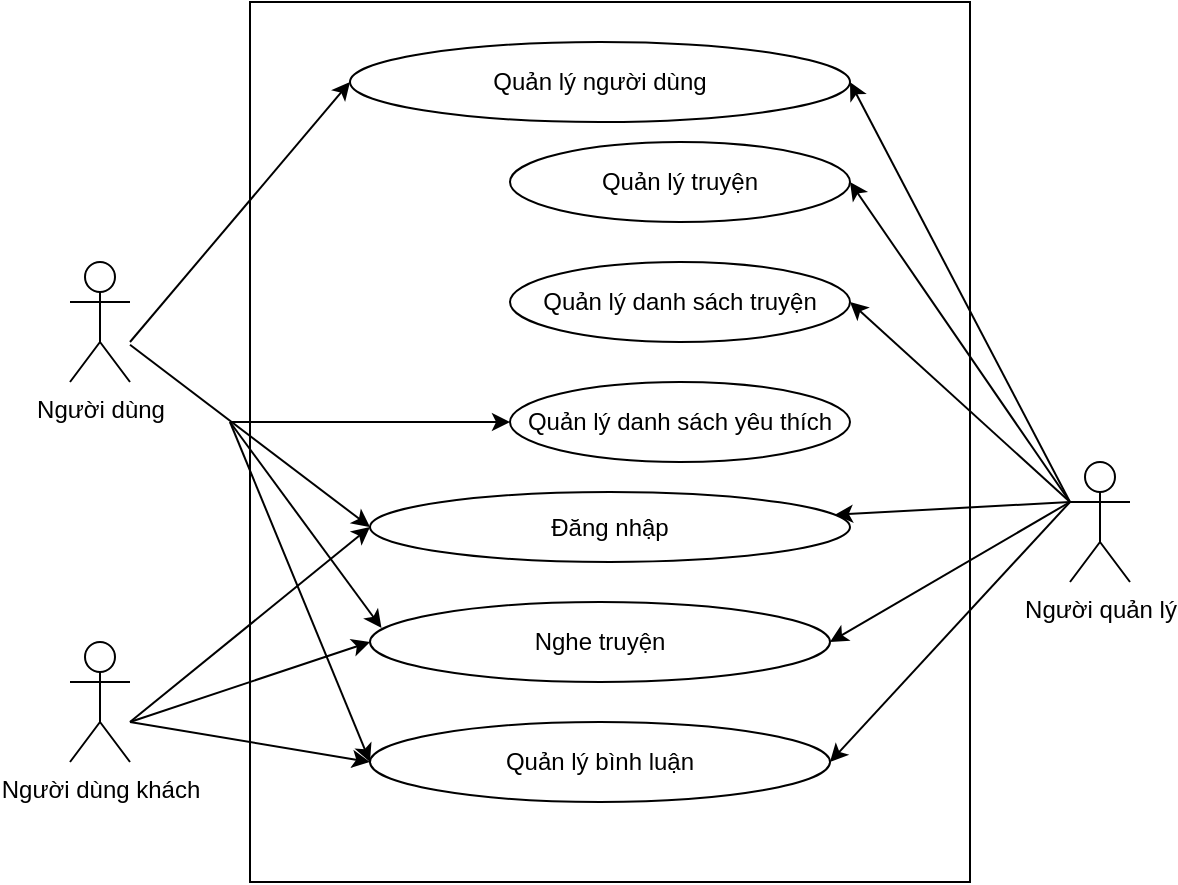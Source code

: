 <mxfile version="22.1.8" type="device" pages="19">
  <diagram name="TongQuat" id="te51FnrQ7CWRV5K7vVA3">
    <mxGraphModel dx="802" dy="530" grid="1" gridSize="10" guides="1" tooltips="1" connect="1" arrows="1" fold="1" page="1" pageScale="1" pageWidth="850" pageHeight="1100" math="0" shadow="0">
      <root>
        <mxCell id="0" />
        <mxCell id="1" parent="0" />
        <mxCell id="6ixtpwZpv4VBauj12sfp-2" value="Người dùng" style="shape=umlActor;verticalLabelPosition=bottom;verticalAlign=top;html=1;outlineConnect=0;" parent="1" vertex="1">
          <mxGeometry x="120" y="160" width="30" height="60" as="geometry" />
        </mxCell>
        <mxCell id="6ixtpwZpv4VBauj12sfp-3" value="Người dùng khách" style="shape=umlActor;verticalLabelPosition=bottom;verticalAlign=top;html=1;outlineConnect=0;" parent="1" vertex="1">
          <mxGeometry x="120" y="350" width="30" height="60" as="geometry" />
        </mxCell>
        <mxCell id="6ixtpwZpv4VBauj12sfp-4" value="Người quản lý" style="shape=umlActor;verticalLabelPosition=bottom;verticalAlign=top;html=1;outlineConnect=0;" parent="1" vertex="1">
          <mxGeometry x="620" y="260" width="30" height="60" as="geometry" />
        </mxCell>
        <mxCell id="6ixtpwZpv4VBauj12sfp-5" value="" style="rounded=0;whiteSpace=wrap;html=1;" parent="1" vertex="1">
          <mxGeometry x="210" y="30" width="360" height="440" as="geometry" />
        </mxCell>
        <mxCell id="6ixtpwZpv4VBauj12sfp-6" value="Quản lý truyện" style="ellipse;whiteSpace=wrap;html=1;" parent="1" vertex="1">
          <mxGeometry x="340" y="100" width="170" height="40" as="geometry" />
        </mxCell>
        <mxCell id="6ixtpwZpv4VBauj12sfp-7" value="Quản lý danh sách truyện" style="ellipse;whiteSpace=wrap;html=1;" parent="1" vertex="1">
          <mxGeometry x="340" y="160" width="170" height="40" as="geometry" />
        </mxCell>
        <mxCell id="6ixtpwZpv4VBauj12sfp-8" value="Quản lý danh sách yêu thích" style="ellipse;whiteSpace=wrap;html=1;" parent="1" vertex="1">
          <mxGeometry x="340" y="220" width="170" height="40" as="geometry" />
        </mxCell>
        <mxCell id="6ixtpwZpv4VBauj12sfp-9" value="Nghe truyện" style="ellipse;whiteSpace=wrap;html=1;" parent="1" vertex="1">
          <mxGeometry x="270" y="330" width="230" height="40" as="geometry" />
        </mxCell>
        <mxCell id="6ixtpwZpv4VBauj12sfp-10" value="Quản lý bình luận" style="ellipse;whiteSpace=wrap;html=1;" parent="1" vertex="1">
          <mxGeometry x="270" y="390" width="230" height="40" as="geometry" />
        </mxCell>
        <mxCell id="6ixtpwZpv4VBauj12sfp-12" value="Đăng nhập" style="ellipse;whiteSpace=wrap;html=1;" parent="1" vertex="1">
          <mxGeometry x="270" y="275" width="240" height="35" as="geometry" />
        </mxCell>
        <mxCell id="6ixtpwZpv4VBauj12sfp-14" value="" style="endArrow=classic;html=1;rounded=0;entryX=0;entryY=0.5;entryDx=0;entryDy=0;" parent="1" source="6ixtpwZpv4VBauj12sfp-2" target="6ixtpwZpv4VBauj12sfp-12" edge="1">
          <mxGeometry width="50" height="50" relative="1" as="geometry">
            <mxPoint x="400" y="300" as="sourcePoint" />
            <mxPoint x="450" y="250" as="targetPoint" />
          </mxGeometry>
        </mxCell>
        <mxCell id="6ixtpwZpv4VBauj12sfp-15" value="" style="endArrow=classic;html=1;rounded=0;entryX=0.025;entryY=0.325;entryDx=0;entryDy=0;entryPerimeter=0;" parent="1" target="6ixtpwZpv4VBauj12sfp-9" edge="1">
          <mxGeometry width="50" height="50" relative="1" as="geometry">
            <mxPoint x="200" y="240" as="sourcePoint" />
            <mxPoint x="450" y="250" as="targetPoint" />
          </mxGeometry>
        </mxCell>
        <mxCell id="6ixtpwZpv4VBauj12sfp-16" value="" style="endArrow=classic;html=1;rounded=0;entryX=0;entryY=0.5;entryDx=0;entryDy=0;" parent="1" target="6ixtpwZpv4VBauj12sfp-10" edge="1">
          <mxGeometry width="50" height="50" relative="1" as="geometry">
            <mxPoint x="200" y="240" as="sourcePoint" />
            <mxPoint x="450" y="250" as="targetPoint" />
          </mxGeometry>
        </mxCell>
        <mxCell id="6ixtpwZpv4VBauj12sfp-19" value="" style="endArrow=classic;html=1;rounded=0;entryX=0;entryY=0.5;entryDx=0;entryDy=0;" parent="1" target="6ixtpwZpv4VBauj12sfp-8" edge="1">
          <mxGeometry width="50" height="50" relative="1" as="geometry">
            <mxPoint x="200" y="240" as="sourcePoint" />
            <mxPoint x="450" y="250" as="targetPoint" />
          </mxGeometry>
        </mxCell>
        <mxCell id="6ixtpwZpv4VBauj12sfp-21" value="" style="endArrow=classic;html=1;rounded=0;entryX=0;entryY=0.5;entryDx=0;entryDy=0;" parent="1" target="6ixtpwZpv4VBauj12sfp-10" edge="1">
          <mxGeometry width="50" height="50" relative="1" as="geometry">
            <mxPoint x="150" y="390" as="sourcePoint" />
            <mxPoint x="450" y="250" as="targetPoint" />
          </mxGeometry>
        </mxCell>
        <mxCell id="6ixtpwZpv4VBauj12sfp-22" value="" style="endArrow=classic;html=1;rounded=0;entryX=0;entryY=0.5;entryDx=0;entryDy=0;" parent="1" target="6ixtpwZpv4VBauj12sfp-9" edge="1">
          <mxGeometry width="50" height="50" relative="1" as="geometry">
            <mxPoint x="150" y="390" as="sourcePoint" />
            <mxPoint x="450" y="250" as="targetPoint" />
          </mxGeometry>
        </mxCell>
        <mxCell id="6ixtpwZpv4VBauj12sfp-23" value="" style="endArrow=classic;html=1;rounded=0;entryX=0;entryY=0.5;entryDx=0;entryDy=0;" parent="1" target="6ixtpwZpv4VBauj12sfp-12" edge="1">
          <mxGeometry width="50" height="50" relative="1" as="geometry">
            <mxPoint x="150" y="390" as="sourcePoint" />
            <mxPoint x="450" y="250" as="targetPoint" />
          </mxGeometry>
        </mxCell>
        <mxCell id="6ixtpwZpv4VBauj12sfp-24" value="" style="endArrow=classic;html=1;rounded=0;entryX=1;entryY=0.5;entryDx=0;entryDy=0;" parent="1" target="6ixtpwZpv4VBauj12sfp-7" edge="1">
          <mxGeometry width="50" height="50" relative="1" as="geometry">
            <mxPoint x="620" y="280" as="sourcePoint" />
            <mxPoint x="450" y="250" as="targetPoint" />
          </mxGeometry>
        </mxCell>
        <mxCell id="6ixtpwZpv4VBauj12sfp-25" value="" style="endArrow=classic;html=1;rounded=0;" parent="1" target="6ixtpwZpv4VBauj12sfp-12" edge="1">
          <mxGeometry width="50" height="50" relative="1" as="geometry">
            <mxPoint x="620" y="280" as="sourcePoint" />
            <mxPoint x="760" y="400" as="targetPoint" />
          </mxGeometry>
        </mxCell>
        <mxCell id="6ixtpwZpv4VBauj12sfp-26" value="" style="endArrow=classic;html=1;rounded=0;entryX=1;entryY=0.5;entryDx=0;entryDy=0;" parent="1" target="6ixtpwZpv4VBauj12sfp-9" edge="1">
          <mxGeometry width="50" height="50" relative="1" as="geometry">
            <mxPoint x="620" y="280" as="sourcePoint" />
            <mxPoint x="450" y="250" as="targetPoint" />
          </mxGeometry>
        </mxCell>
        <mxCell id="6ixtpwZpv4VBauj12sfp-27" value="" style="endArrow=classic;html=1;rounded=0;entryX=1;entryY=0.5;entryDx=0;entryDy=0;" parent="1" target="6ixtpwZpv4VBauj12sfp-6" edge="1">
          <mxGeometry width="50" height="50" relative="1" as="geometry">
            <mxPoint x="620" y="280" as="sourcePoint" />
            <mxPoint x="450" y="250" as="targetPoint" />
          </mxGeometry>
        </mxCell>
        <mxCell id="6ixtpwZpv4VBauj12sfp-28" value="" style="endArrow=classic;html=1;rounded=0;entryX=1;entryY=0.5;entryDx=0;entryDy=0;" parent="1" target="6ixtpwZpv4VBauj12sfp-10" edge="1">
          <mxGeometry width="50" height="50" relative="1" as="geometry">
            <mxPoint x="620" y="280" as="sourcePoint" />
            <mxPoint x="450" y="250" as="targetPoint" />
          </mxGeometry>
        </mxCell>
        <mxCell id="p--Hx8EH8_Tm_giZCj_9-2" value="Quản lý người dùng" style="ellipse;whiteSpace=wrap;html=1;" parent="1" vertex="1">
          <mxGeometry x="260" y="50" width="250" height="40" as="geometry" />
        </mxCell>
        <mxCell id="p--Hx8EH8_Tm_giZCj_9-3" value="" style="endArrow=classic;html=1;rounded=0;exitX=0;exitY=0.333;exitDx=0;exitDy=0;exitPerimeter=0;entryX=1;entryY=0.5;entryDx=0;entryDy=0;" parent="1" source="6ixtpwZpv4VBauj12sfp-4" target="p--Hx8EH8_Tm_giZCj_9-2" edge="1">
          <mxGeometry width="50" height="50" relative="1" as="geometry">
            <mxPoint x="400" y="300" as="sourcePoint" />
            <mxPoint x="450" y="250" as="targetPoint" />
          </mxGeometry>
        </mxCell>
        <mxCell id="p--Hx8EH8_Tm_giZCj_9-4" value="" style="endArrow=classic;html=1;rounded=0;entryX=0;entryY=0.5;entryDx=0;entryDy=0;" parent="1" target="p--Hx8EH8_Tm_giZCj_9-2" edge="1">
          <mxGeometry width="50" height="50" relative="1" as="geometry">
            <mxPoint x="150" y="200" as="sourcePoint" />
            <mxPoint x="450" y="250" as="targetPoint" />
          </mxGeometry>
        </mxCell>
      </root>
    </mxGraphModel>
  </diagram>
  <diagram id="XBx40n8W_cVCfjtTFdv5" name="UC_actor_quanly">
    <mxGraphModel dx="802" dy="530" grid="1" gridSize="10" guides="1" tooltips="1" connect="1" arrows="1" fold="1" page="1" pageScale="1" pageWidth="850" pageHeight="1100" math="0" shadow="0">
      <root>
        <mxCell id="0" />
        <mxCell id="1" parent="0" />
        <mxCell id="57qg0PMiNVYQYHZ1jVqd-1" value="Người quản lý" style="shape=umlActor;verticalLabelPosition=bottom;verticalAlign=top;html=1;outlineConnect=0;" parent="1" vertex="1">
          <mxGeometry x="360" y="250" width="30" height="60" as="geometry" />
        </mxCell>
        <mxCell id="H6ekwID9j4Ex-DdlP-cS-2" value="&lt;p style=&quot;margin:0px;margin-top:4px;text-align:center;text-decoration:underline;&quot;&gt;&lt;b&gt;Quản lý truyện&lt;/b&gt;&lt;/p&gt;&lt;hr&gt;&lt;p style=&quot;margin:0px;margin-left:8px;&quot;&gt;&lt;br&gt;&lt;/p&gt;" style="verticalAlign=top;align=left;overflow=fill;fontSize=12;fontFamily=Helvetica;html=1;whiteSpace=wrap;" parent="1" vertex="1">
          <mxGeometry x="40" y="120" width="180" height="200" as="geometry" />
        </mxCell>
        <mxCell id="H6ekwID9j4Ex-DdlP-cS-3" value="Thêm truyện" style="ellipse;whiteSpace=wrap;html=1;" parent="1" vertex="1">
          <mxGeometry x="60" y="160" width="140" height="40" as="geometry" />
        </mxCell>
        <mxCell id="H6ekwID9j4Ex-DdlP-cS-4" value="Sửa đổi thông tin truyện" style="ellipse;whiteSpace=wrap;html=1;" parent="1" vertex="1">
          <mxGeometry x="60" y="210" width="140" height="40" as="geometry" />
        </mxCell>
        <mxCell id="H6ekwID9j4Ex-DdlP-cS-5" value="Xóa truyện" style="ellipse;whiteSpace=wrap;html=1;" parent="1" vertex="1">
          <mxGeometry x="60" y="260" width="140" height="40" as="geometry" />
        </mxCell>
        <mxCell id="H6ekwID9j4Ex-DdlP-cS-17" value="&lt;p style=&quot;margin:0px;margin-top:4px;text-align:center;text-decoration:underline;&quot;&gt;&lt;b&gt;Quản lý danh sách truyện&lt;/b&gt;&lt;/p&gt;&lt;hr&gt;&lt;p style=&quot;margin:0px;margin-left:8px;&quot;&gt;&lt;br&gt;&lt;/p&gt;" style="verticalAlign=top;align=left;overflow=fill;fontSize=12;fontFamily=Helvetica;html=1;whiteSpace=wrap;" parent="1" vertex="1">
          <mxGeometry x="40" y="340" width="180" height="210" as="geometry" />
        </mxCell>
        <mxCell id="H6ekwID9j4Ex-DdlP-cS-18" value="Thêm danh sách truyện" style="ellipse;whiteSpace=wrap;html=1;" parent="1" vertex="1">
          <mxGeometry x="60" y="370" width="140" height="40" as="geometry" />
        </mxCell>
        <mxCell id="H6ekwID9j4Ex-DdlP-cS-19" value="Sửa đổi danh sách truyện" style="ellipse;whiteSpace=wrap;html=1;" parent="1" vertex="1">
          <mxGeometry x="60" y="420" width="140" height="50" as="geometry" />
        </mxCell>
        <mxCell id="H6ekwID9j4Ex-DdlP-cS-20" value="Xóa danh sách truyện" style="ellipse;whiteSpace=wrap;html=1;" parent="1" vertex="1">
          <mxGeometry x="60" y="480" width="140" height="50" as="geometry" />
        </mxCell>
        <mxCell id="_pdq2FuaPfpLtLIg9JFY-1" value="Đăng nhập" style="ellipse;whiteSpace=wrap;html=1;" parent="1" vertex="1">
          <mxGeometry x="320" y="440" width="140" height="40" as="geometry" />
        </mxCell>
        <mxCell id="_pdq2FuaPfpLtLIg9JFY-2" value="&lt;p style=&quot;margin:0px;margin-top:4px;text-align:center;text-decoration:underline;&quot;&gt;&lt;b&gt;Quản lý người dùng&lt;/b&gt;&lt;/p&gt;&lt;hr&gt;&lt;p style=&quot;margin:0px;margin-left:8px;&quot;&gt;&lt;br&gt;&lt;/p&gt;" style="verticalAlign=top;align=left;overflow=fill;fontSize=12;fontFamily=Helvetica;html=1;whiteSpace=wrap;" parent="1" vertex="1">
          <mxGeometry x="520" y="120" width="160" height="160" as="geometry" />
        </mxCell>
        <mxCell id="_pdq2FuaPfpLtLIg9JFY-3" value="Xem thông tin người dùng" style="ellipse;whiteSpace=wrap;html=1;" parent="1" vertex="1">
          <mxGeometry x="530" y="160" width="140" height="40" as="geometry" />
        </mxCell>
        <mxCell id="_pdq2FuaPfpLtLIg9JFY-4" value="Xóa người dùng" style="ellipse;whiteSpace=wrap;html=1;" parent="1" vertex="1">
          <mxGeometry x="530" y="220" width="140" height="40" as="geometry" />
        </mxCell>
        <mxCell id="_pdq2FuaPfpLtLIg9JFY-6" value="Nghe truyện" style="ellipse;whiteSpace=wrap;html=1;" parent="1" vertex="1">
          <mxGeometry x="530" y="310" width="140" height="40" as="geometry" />
        </mxCell>
        <mxCell id="PAnJ58O6Gpg0g2E5piJ--1" value="&lt;p style=&quot;margin:0px;margin-top:4px;text-align:center;text-decoration:underline;&quot;&gt;&lt;b&gt;Quản lý bình luận&lt;/b&gt;&lt;/p&gt;&lt;hr&gt;&lt;p style=&quot;margin:0px;margin-left:8px;&quot;&gt;&lt;br&gt;&lt;/p&gt;" style="verticalAlign=top;align=left;overflow=fill;fontSize=12;fontFamily=Helvetica;html=1;whiteSpace=wrap;" parent="1" vertex="1">
          <mxGeometry x="520" y="360" width="160" height="180" as="geometry" />
        </mxCell>
        <mxCell id="PAnJ58O6Gpg0g2E5piJ--3" value="Bình luận" style="ellipse;whiteSpace=wrap;html=1;" parent="1" vertex="1">
          <mxGeometry x="530" y="410" width="140" height="40" as="geometry" />
        </mxCell>
        <mxCell id="PAnJ58O6Gpg0g2E5piJ--4" value="Xóa bình luận" style="ellipse;whiteSpace=wrap;html=1;" parent="1" vertex="1">
          <mxGeometry x="530" y="470" width="140" height="40" as="geometry" />
        </mxCell>
        <mxCell id="PAnJ58O6Gpg0g2E5piJ--5" value="" style="endArrow=classic;html=1;rounded=0;exitX=1;exitY=0.333;exitDx=0;exitDy=0;exitPerimeter=0;entryX=0;entryY=0.5;entryDx=0;entryDy=0;" parent="1" source="57qg0PMiNVYQYHZ1jVqd-1" target="_pdq2FuaPfpLtLIg9JFY-3" edge="1">
          <mxGeometry width="50" height="50" relative="1" as="geometry">
            <mxPoint x="400" y="290" as="sourcePoint" />
            <mxPoint x="450" y="240" as="targetPoint" />
          </mxGeometry>
        </mxCell>
        <mxCell id="PAnJ58O6Gpg0g2E5piJ--6" value="" style="endArrow=classic;html=1;rounded=0;exitX=1;exitY=0.333;exitDx=0;exitDy=0;exitPerimeter=0;entryX=0;entryY=0.5;entryDx=0;entryDy=0;" parent="1" source="57qg0PMiNVYQYHZ1jVqd-1" target="_pdq2FuaPfpLtLIg9JFY-4" edge="1">
          <mxGeometry width="50" height="50" relative="1" as="geometry">
            <mxPoint x="400" y="290" as="sourcePoint" />
            <mxPoint x="510" y="240" as="targetPoint" />
          </mxGeometry>
        </mxCell>
        <mxCell id="PAnJ58O6Gpg0g2E5piJ--7" value="" style="endArrow=classic;html=1;rounded=0;exitX=1;exitY=0.333;exitDx=0;exitDy=0;exitPerimeter=0;entryX=0;entryY=0.5;entryDx=0;entryDy=0;" parent="1" source="57qg0PMiNVYQYHZ1jVqd-1" target="_pdq2FuaPfpLtLIg9JFY-6" edge="1">
          <mxGeometry width="50" height="50" relative="1" as="geometry">
            <mxPoint x="400" y="280" as="sourcePoint" />
            <mxPoint x="520" y="250" as="targetPoint" />
          </mxGeometry>
        </mxCell>
        <mxCell id="PAnJ58O6Gpg0g2E5piJ--8" value="" style="endArrow=classic;html=1;rounded=0;entryX=0;entryY=0.5;entryDx=0;entryDy=0;" parent="1" target="PAnJ58O6Gpg0g2E5piJ--3" edge="1">
          <mxGeometry width="50" height="50" relative="1" as="geometry">
            <mxPoint x="390" y="270" as="sourcePoint" />
            <mxPoint x="450" y="240" as="targetPoint" />
          </mxGeometry>
        </mxCell>
        <mxCell id="PAnJ58O6Gpg0g2E5piJ--9" value="" style="endArrow=classic;html=1;rounded=0;entryX=0;entryY=0.5;entryDx=0;entryDy=0;" parent="1" target="PAnJ58O6Gpg0g2E5piJ--4" edge="1">
          <mxGeometry width="50" height="50" relative="1" as="geometry">
            <mxPoint x="390" y="270" as="sourcePoint" />
            <mxPoint x="450" y="240" as="targetPoint" />
          </mxGeometry>
        </mxCell>
        <mxCell id="PAnJ58O6Gpg0g2E5piJ--10" value="" style="endArrow=classic;html=1;rounded=0;exitX=0;exitY=0.333;exitDx=0;exitDy=0;exitPerimeter=0;entryX=1;entryY=0.5;entryDx=0;entryDy=0;" parent="1" source="57qg0PMiNVYQYHZ1jVqd-1" target="H6ekwID9j4Ex-DdlP-cS-3" edge="1">
          <mxGeometry width="50" height="50" relative="1" as="geometry">
            <mxPoint x="400" y="290" as="sourcePoint" />
            <mxPoint x="450" y="240" as="targetPoint" />
          </mxGeometry>
        </mxCell>
        <mxCell id="PAnJ58O6Gpg0g2E5piJ--11" value="" style="endArrow=classic;html=1;rounded=0;exitX=0;exitY=0.333;exitDx=0;exitDy=0;exitPerimeter=0;entryX=1;entryY=0.5;entryDx=0;entryDy=0;" parent="1" source="57qg0PMiNVYQYHZ1jVqd-1" target="H6ekwID9j4Ex-DdlP-cS-4" edge="1">
          <mxGeometry width="50" height="50" relative="1" as="geometry">
            <mxPoint x="400" y="290" as="sourcePoint" />
            <mxPoint x="450" y="240" as="targetPoint" />
          </mxGeometry>
        </mxCell>
        <mxCell id="PAnJ58O6Gpg0g2E5piJ--12" value="" style="endArrow=classic;html=1;rounded=0;exitX=0;exitY=0.333;exitDx=0;exitDy=0;exitPerimeter=0;entryX=1;entryY=0.5;entryDx=0;entryDy=0;" parent="1" source="57qg0PMiNVYQYHZ1jVqd-1" target="H6ekwID9j4Ex-DdlP-cS-5" edge="1">
          <mxGeometry width="50" height="50" relative="1" as="geometry">
            <mxPoint x="400" y="290" as="sourcePoint" />
            <mxPoint x="450" y="240" as="targetPoint" />
          </mxGeometry>
        </mxCell>
        <mxCell id="PAnJ58O6Gpg0g2E5piJ--13" value="" style="endArrow=classic;html=1;rounded=0;exitX=0;exitY=0.333;exitDx=0;exitDy=0;exitPerimeter=0;entryX=1;entryY=0.5;entryDx=0;entryDy=0;" parent="1" source="57qg0PMiNVYQYHZ1jVqd-1" target="H6ekwID9j4Ex-DdlP-cS-18" edge="1">
          <mxGeometry width="50" height="50" relative="1" as="geometry">
            <mxPoint x="400" y="290" as="sourcePoint" />
            <mxPoint x="450" y="240" as="targetPoint" />
          </mxGeometry>
        </mxCell>
        <mxCell id="PAnJ58O6Gpg0g2E5piJ--14" value="" style="endArrow=classic;html=1;rounded=0;exitX=0;exitY=0.333;exitDx=0;exitDy=0;exitPerimeter=0;entryX=1;entryY=0.5;entryDx=0;entryDy=0;" parent="1" source="57qg0PMiNVYQYHZ1jVqd-1" target="H6ekwID9j4Ex-DdlP-cS-19" edge="1">
          <mxGeometry width="50" height="50" relative="1" as="geometry">
            <mxPoint x="400" y="290" as="sourcePoint" />
            <mxPoint x="450" y="240" as="targetPoint" />
          </mxGeometry>
        </mxCell>
        <mxCell id="PAnJ58O6Gpg0g2E5piJ--15" value="" style="endArrow=classic;html=1;rounded=0;exitX=0;exitY=0.333;exitDx=0;exitDy=0;exitPerimeter=0;entryX=1;entryY=0.5;entryDx=0;entryDy=0;" parent="1" source="57qg0PMiNVYQYHZ1jVqd-1" target="H6ekwID9j4Ex-DdlP-cS-20" edge="1">
          <mxGeometry width="50" height="50" relative="1" as="geometry">
            <mxPoint x="400" y="290" as="sourcePoint" />
            <mxPoint x="450" y="240" as="targetPoint" />
          </mxGeometry>
        </mxCell>
        <mxCell id="PAnJ58O6Gpg0g2E5piJ--16" value="" style="endArrow=classic;html=1;rounded=0;entryX=0.729;entryY=-0.025;entryDx=0;entryDy=0;entryPerimeter=0;" parent="1" target="_pdq2FuaPfpLtLIg9JFY-1" edge="1">
          <mxGeometry width="50" height="50" relative="1" as="geometry">
            <mxPoint x="390" y="270" as="sourcePoint" />
            <mxPoint x="450" y="240" as="targetPoint" />
          </mxGeometry>
        </mxCell>
        <mxCell id="PAnJ58O6Gpg0g2E5piJ--19" value="include" style="endArrow=block;dashed=1;endFill=0;endSize=12;html=1;rounded=0;exitX=0;exitY=0.5;exitDx=0;exitDy=0;" parent="1" source="PAnJ58O6Gpg0g2E5piJ--3" edge="1">
          <mxGeometry width="160" relative="1" as="geometry">
            <mxPoint x="340" y="550" as="sourcePoint" />
            <mxPoint x="460" y="460" as="targetPoint" />
          </mxGeometry>
        </mxCell>
        <mxCell id="PAnJ58O6Gpg0g2E5piJ--20" value="include" style="endArrow=block;dashed=1;endFill=0;endSize=12;html=1;rounded=0;entryX=1;entryY=0.5;entryDx=0;entryDy=0;exitX=0;exitY=0.5;exitDx=0;exitDy=0;" parent="1" source="PAnJ58O6Gpg0g2E5piJ--4" target="_pdq2FuaPfpLtLIg9JFY-1" edge="1">
          <mxGeometry width="160" relative="1" as="geometry">
            <mxPoint x="350" y="560" as="sourcePoint" />
            <mxPoint x="510" y="560" as="targetPoint" />
          </mxGeometry>
        </mxCell>
        <mxCell id="PAnJ58O6Gpg0g2E5piJ--21" value="include" style="endArrow=block;dashed=1;endFill=0;endSize=12;html=1;rounded=0;exitX=1;exitY=0.5;exitDx=0;exitDy=0;entryX=0;entryY=0.5;entryDx=0;entryDy=0;" parent="1" source="H6ekwID9j4Ex-DdlP-cS-20" target="_pdq2FuaPfpLtLIg9JFY-1" edge="1">
          <mxGeometry width="160" relative="1" as="geometry">
            <mxPoint x="360" y="570" as="sourcePoint" />
            <mxPoint x="520" y="570" as="targetPoint" />
          </mxGeometry>
        </mxCell>
        <mxCell id="PAnJ58O6Gpg0g2E5piJ--22" value="include" style="endArrow=block;dashed=1;endFill=0;endSize=12;html=1;rounded=0;exitX=1;exitY=0.5;exitDx=0;exitDy=0;entryX=0;entryY=0.5;entryDx=0;entryDy=0;" parent="1" source="H6ekwID9j4Ex-DdlP-cS-19" target="_pdq2FuaPfpLtLIg9JFY-1" edge="1">
          <mxGeometry width="160" relative="1" as="geometry">
            <mxPoint x="370" y="580" as="sourcePoint" />
            <mxPoint x="530" y="580" as="targetPoint" />
          </mxGeometry>
        </mxCell>
        <mxCell id="PAnJ58O6Gpg0g2E5piJ--23" value="include" style="endArrow=block;dashed=1;endFill=0;endSize=12;html=1;rounded=0;exitX=1;exitY=0.5;exitDx=0;exitDy=0;" parent="1" source="H6ekwID9j4Ex-DdlP-cS-18" edge="1">
          <mxGeometry width="160" relative="1" as="geometry">
            <mxPoint x="230" y="380" as="sourcePoint" />
            <mxPoint x="320" y="460" as="targetPoint" />
          </mxGeometry>
        </mxCell>
        <mxCell id="PAnJ58O6Gpg0g2E5piJ--24" value="include" style="endArrow=block;dashed=1;endFill=0;endSize=12;html=1;rounded=0;exitX=1;exitY=0.5;exitDx=0;exitDy=0;entryX=0;entryY=0;entryDx=0;entryDy=0;" parent="1" source="H6ekwID9j4Ex-DdlP-cS-5" target="_pdq2FuaPfpLtLIg9JFY-1" edge="1">
          <mxGeometry width="160" relative="1" as="geometry">
            <mxPoint x="390" y="600" as="sourcePoint" />
            <mxPoint x="550" y="600" as="targetPoint" />
          </mxGeometry>
        </mxCell>
        <mxCell id="PAnJ58O6Gpg0g2E5piJ--25" value="include" style="endArrow=block;dashed=1;endFill=0;endSize=12;html=1;rounded=0;exitX=1;exitY=1;exitDx=0;exitDy=0;entryX=0;entryY=0;entryDx=0;entryDy=0;" parent="1" source="H6ekwID9j4Ex-DdlP-cS-4" target="_pdq2FuaPfpLtLIg9JFY-1" edge="1">
          <mxGeometry width="160" relative="1" as="geometry">
            <mxPoint x="400" y="610" as="sourcePoint" />
            <mxPoint x="560" y="610" as="targetPoint" />
          </mxGeometry>
        </mxCell>
        <mxCell id="PAnJ58O6Gpg0g2E5piJ--26" value="include" style="endArrow=block;dashed=1;endFill=0;endSize=12;html=1;rounded=0;exitX=0.914;exitY=0.8;exitDx=0;exitDy=0;exitPerimeter=0;entryX=0;entryY=0;entryDx=0;entryDy=0;" parent="1" source="H6ekwID9j4Ex-DdlP-cS-3" target="_pdq2FuaPfpLtLIg9JFY-1" edge="1">
          <mxGeometry width="160" relative="1" as="geometry">
            <mxPoint x="410" y="620" as="sourcePoint" />
            <mxPoint x="570" y="620" as="targetPoint" />
          </mxGeometry>
        </mxCell>
        <mxCell id="PAnJ58O6Gpg0g2E5piJ--27" value="include" style="endArrow=block;dashed=1;endFill=0;endSize=12;html=1;rounded=0;exitX=0.05;exitY=0.8;exitDx=0;exitDy=0;exitPerimeter=0;entryX=1;entryY=0;entryDx=0;entryDy=0;" parent="1" source="_pdq2FuaPfpLtLIg9JFY-3" target="_pdq2FuaPfpLtLIg9JFY-1" edge="1">
          <mxGeometry width="160" relative="1" as="geometry">
            <mxPoint x="420" y="630" as="sourcePoint" />
            <mxPoint x="580" y="630" as="targetPoint" />
          </mxGeometry>
        </mxCell>
        <mxCell id="PAnJ58O6Gpg0g2E5piJ--28" value="include" style="endArrow=block;dashed=1;endFill=0;endSize=12;html=1;rounded=0;exitX=0;exitY=1;exitDx=0;exitDy=0;entryX=1;entryY=0;entryDx=0;entryDy=0;" parent="1" source="_pdq2FuaPfpLtLIg9JFY-4" target="_pdq2FuaPfpLtLIg9JFY-1" edge="1">
          <mxGeometry width="160" relative="1" as="geometry">
            <mxPoint x="430" y="640" as="sourcePoint" />
            <mxPoint x="590" y="640" as="targetPoint" />
          </mxGeometry>
        </mxCell>
        <mxCell id="PAnJ58O6Gpg0g2E5piJ--29" value="include" style="endArrow=block;dashed=1;endFill=0;endSize=12;html=1;rounded=0;exitX=0;exitY=0.5;exitDx=0;exitDy=0;entryX=1;entryY=0;entryDx=0;entryDy=0;" parent="1" source="_pdq2FuaPfpLtLIg9JFY-6" target="_pdq2FuaPfpLtLIg9JFY-1" edge="1">
          <mxGeometry width="160" relative="1" as="geometry">
            <mxPoint x="440" y="650" as="sourcePoint" />
            <mxPoint x="600" y="650" as="targetPoint" />
          </mxGeometry>
        </mxCell>
      </root>
    </mxGraphModel>
  </diagram>
  <diagram id="Q4H73ahZ-DxFpdxHNMMM" name="ER">
    <mxGraphModel dx="802" dy="530" grid="1" gridSize="10" guides="1" tooltips="1" connect="1" arrows="1" fold="1" page="1" pageScale="1" pageWidth="850" pageHeight="1100" math="0" shadow="0">
      <root>
        <mxCell id="0" />
        <mxCell id="1" parent="0" />
        <mxCell id="sWE9RD2CF0lx0g_gDnRv-1" value="Playlist" style="swimlane;fontStyle=0;childLayout=stackLayout;horizontal=1;startSize=30;horizontalStack=0;resizeParent=1;resizeParentMax=0;resizeLast=0;collapsible=1;marginBottom=0;whiteSpace=wrap;html=1;" parent="1" vertex="1">
          <mxGeometry x="40" y="100" width="140" height="300" as="geometry">
            <mxRectangle x="350" y="210" width="80" height="30" as="alternateBounds" />
          </mxGeometry>
        </mxCell>
        <mxCell id="sWE9RD2CF0lx0g_gDnRv-2" value="_id: String" style="text;strokeColor=none;fillColor=none;align=left;verticalAlign=middle;spacingLeft=4;spacingRight=4;overflow=hidden;points=[[0,0.5],[1,0.5]];portConstraint=eastwest;rotatable=0;whiteSpace=wrap;html=1;" parent="sWE9RD2CF0lx0g_gDnRv-1" vertex="1">
          <mxGeometry y="30" width="140" height="30" as="geometry" />
        </mxCell>
        <mxCell id="sWE9RD2CF0lx0g_gDnRv-3" value="name: String" style="text;strokeColor=none;fillColor=none;align=left;verticalAlign=middle;spacingLeft=4;spacingRight=4;overflow=hidden;points=[[0,0.5],[1,0.5]];portConstraint=eastwest;rotatable=0;whiteSpace=wrap;html=1;" parent="sWE9RD2CF0lx0g_gDnRv-1" vertex="1">
          <mxGeometry y="60" width="140" height="30" as="geometry" />
        </mxCell>
        <mxCell id="sWE9RD2CF0lx0g_gDnRv-4" value="author: String" style="text;strokeColor=none;fillColor=none;align=left;verticalAlign=middle;spacingLeft=4;spacingRight=4;overflow=hidden;points=[[0,0.5],[1,0.5]];portConstraint=eastwest;rotatable=0;whiteSpace=wrap;html=1;" parent="sWE9RD2CF0lx0g_gDnRv-1" vertex="1">
          <mxGeometry y="90" width="140" height="30" as="geometry" />
        </mxCell>
        <mxCell id="sWE9RD2CF0lx0g_gDnRv-7" value="category: String" style="text;strokeColor=none;fillColor=none;align=left;verticalAlign=middle;spacingLeft=4;spacingRight=4;overflow=hidden;points=[[0,0.5],[1,0.5]];portConstraint=eastwest;rotatable=0;whiteSpace=wrap;html=1;" parent="sWE9RD2CF0lx0g_gDnRv-1" vertex="1">
          <mxGeometry y="120" width="140" height="30" as="geometry" />
        </mxCell>
        <mxCell id="sWE9RD2CF0lx0g_gDnRv-8" value="createOn: String" style="text;strokeColor=none;fillColor=none;align=left;verticalAlign=middle;spacingLeft=4;spacingRight=4;overflow=hidden;points=[[0,0.5],[1,0.5]];portConstraint=eastwest;rotatable=0;whiteSpace=wrap;html=1;" parent="sWE9RD2CF0lx0g_gDnRv-1" vertex="1">
          <mxGeometry y="150" width="140" height="30" as="geometry" />
        </mxCell>
        <mxCell id="sWE9RD2CF0lx0g_gDnRv-9" value="updateOn: String" style="text;strokeColor=none;fillColor=none;align=left;verticalAlign=middle;spacingLeft=4;spacingRight=4;overflow=hidden;points=[[0,0.5],[1,0.5]];portConstraint=eastwest;rotatable=0;whiteSpace=wrap;html=1;" parent="sWE9RD2CF0lx0g_gDnRv-1" vertex="1">
          <mxGeometry y="180" width="140" height="30" as="geometry" />
        </mxCell>
        <mxCell id="sWE9RD2CF0lx0g_gDnRv-10" value="detail: String" style="text;strokeColor=none;fillColor=none;align=left;verticalAlign=middle;spacingLeft=4;spacingRight=4;overflow=hidden;points=[[0,0.5],[1,0.5]];portConstraint=eastwest;rotatable=0;whiteSpace=wrap;html=1;" parent="sWE9RD2CF0lx0g_gDnRv-1" vertex="1">
          <mxGeometry y="210" width="140" height="30" as="geometry" />
        </mxCell>
        <mxCell id="sWE9RD2CF0lx0g_gDnRv-11" value="urlImg: String" style="text;strokeColor=none;fillColor=none;align=left;verticalAlign=middle;spacingLeft=4;spacingRight=4;overflow=hidden;points=[[0,0.5],[1,0.5]];portConstraint=eastwest;rotatable=0;whiteSpace=wrap;html=1;" parent="sWE9RD2CF0lx0g_gDnRv-1" vertex="1">
          <mxGeometry y="240" width="140" height="30" as="geometry" />
        </mxCell>
        <mxCell id="sWE9RD2CF0lx0g_gDnRv-12" value="status: String" style="text;strokeColor=none;fillColor=none;align=left;verticalAlign=middle;spacingLeft=4;spacingRight=4;overflow=hidden;points=[[0,0.5],[1,0.5]];portConstraint=eastwest;rotatable=0;whiteSpace=wrap;html=1;" parent="sWE9RD2CF0lx0g_gDnRv-1" vertex="1">
          <mxGeometry y="270" width="140" height="30" as="geometry" />
        </mxCell>
        <mxCell id="sWE9RD2CF0lx0g_gDnRv-13" value="Podcast" style="swimlane;fontStyle=0;childLayout=stackLayout;horizontal=1;startSize=30;horizontalStack=0;resizeParent=1;resizeParentMax=0;resizeLast=0;collapsible=1;marginBottom=0;whiteSpace=wrap;html=1;" parent="1" vertex="1">
          <mxGeometry x="360" y="40" width="140" height="300" as="geometry" />
        </mxCell>
        <mxCell id="sWE9RD2CF0lx0g_gDnRv-14" value="_id: String" style="text;strokeColor=none;fillColor=none;align=left;verticalAlign=middle;spacingLeft=4;spacingRight=4;overflow=hidden;points=[[0,0.5],[1,0.5]];portConstraint=eastwest;rotatable=0;whiteSpace=wrap;html=1;" parent="sWE9RD2CF0lx0g_gDnRv-13" vertex="1">
          <mxGeometry y="30" width="140" height="30" as="geometry" />
        </mxCell>
        <mxCell id="sWE9RD2CF0lx0g_gDnRv-15" value="name: String" style="text;strokeColor=none;fillColor=none;align=left;verticalAlign=middle;spacingLeft=4;spacingRight=4;overflow=hidden;points=[[0,0.5],[1,0.5]];portConstraint=eastwest;rotatable=0;whiteSpace=wrap;html=1;" parent="sWE9RD2CF0lx0g_gDnRv-13" vertex="1">
          <mxGeometry y="60" width="140" height="30" as="geometry" />
        </mxCell>
        <mxCell id="sWE9RD2CF0lx0g_gDnRv-16" value="detail: String" style="text;strokeColor=none;fillColor=none;align=left;verticalAlign=middle;spacingLeft=4;spacingRight=4;overflow=hidden;points=[[0,0.5],[1,0.5]];portConstraint=eastwest;rotatable=0;whiteSpace=wrap;html=1;" parent="sWE9RD2CF0lx0g_gDnRv-13" vertex="1">
          <mxGeometry y="90" width="140" height="30" as="geometry" />
        </mxCell>
        <mxCell id="sWE9RD2CF0lx0g_gDnRv-17" value="createOn: String" style="text;strokeColor=none;fillColor=none;align=left;verticalAlign=middle;spacingLeft=4;spacingRight=4;overflow=hidden;points=[[0,0.5],[1,0.5]];portConstraint=eastwest;rotatable=0;whiteSpace=wrap;html=1;" parent="sWE9RD2CF0lx0g_gDnRv-13" vertex="1">
          <mxGeometry y="120" width="140" height="30" as="geometry" />
        </mxCell>
        <mxCell id="sWE9RD2CF0lx0g_gDnRv-18" value="updateOn: String" style="text;strokeColor=none;fillColor=none;align=left;verticalAlign=middle;spacingLeft=4;spacingRight=4;overflow=hidden;points=[[0,0.5],[1,0.5]];portConstraint=eastwest;rotatable=0;whiteSpace=wrap;html=1;" parent="sWE9RD2CF0lx0g_gDnRv-13" vertex="1">
          <mxGeometry y="150" width="140" height="30" as="geometry" />
        </mxCell>
        <mxCell id="sWE9RD2CF0lx0g_gDnRv-19" value="url: String" style="text;strokeColor=none;fillColor=none;align=left;verticalAlign=middle;spacingLeft=4;spacingRight=4;overflow=hidden;points=[[0,0.5],[1,0.5]];portConstraint=eastwest;rotatable=0;whiteSpace=wrap;html=1;" parent="sWE9RD2CF0lx0g_gDnRv-13" vertex="1">
          <mxGeometry y="180" width="140" height="30" as="geometry" />
        </mxCell>
        <mxCell id="sWE9RD2CF0lx0g_gDnRv-20" value="urlImg: String" style="text;strokeColor=none;fillColor=none;align=left;verticalAlign=middle;spacingLeft=4;spacingRight=4;overflow=hidden;points=[[0,0.5],[1,0.5]];portConstraint=eastwest;rotatable=0;whiteSpace=wrap;html=1;" parent="sWE9RD2CF0lx0g_gDnRv-13" vertex="1">
          <mxGeometry y="210" width="140" height="30" as="geometry" />
        </mxCell>
        <mxCell id="sWE9RD2CF0lx0g_gDnRv-21" value="playlistId: String" style="text;strokeColor=none;fillColor=none;align=left;verticalAlign=middle;spacingLeft=4;spacingRight=4;overflow=hidden;points=[[0,0.5],[1,0.5]];portConstraint=eastwest;rotatable=0;whiteSpace=wrap;html=1;" parent="sWE9RD2CF0lx0g_gDnRv-13" vertex="1">
          <mxGeometry y="240" width="140" height="30" as="geometry" />
        </mxCell>
        <mxCell id="sWE9RD2CF0lx0g_gDnRv-22" value="status: String" style="text;strokeColor=none;fillColor=none;align=left;verticalAlign=middle;spacingLeft=4;spacingRight=4;overflow=hidden;points=[[0,0.5],[1,0.5]];portConstraint=eastwest;rotatable=0;whiteSpace=wrap;html=1;" parent="sWE9RD2CF0lx0g_gDnRv-13" vertex="1">
          <mxGeometry y="270" width="140" height="30" as="geometry" />
        </mxCell>
        <mxCell id="sWE9RD2CF0lx0g_gDnRv-23" value="Favorite" style="swimlane;fontStyle=0;childLayout=stackLayout;horizontal=1;startSize=30;horizontalStack=0;resizeParent=1;resizeParentMax=0;resizeLast=0;collapsible=1;marginBottom=0;whiteSpace=wrap;html=1;" parent="1" vertex="1">
          <mxGeometry x="600" y="40" width="140" height="210" as="geometry" />
        </mxCell>
        <mxCell id="sWE9RD2CF0lx0g_gDnRv-24" value="_id: String" style="text;strokeColor=none;fillColor=none;align=left;verticalAlign=middle;spacingLeft=4;spacingRight=4;overflow=hidden;points=[[0,0.5],[1,0.5]];portConstraint=eastwest;rotatable=0;whiteSpace=wrap;html=1;" parent="sWE9RD2CF0lx0g_gDnRv-23" vertex="1">
          <mxGeometry y="30" width="140" height="30" as="geometry" />
        </mxCell>
        <mxCell id="sWE9RD2CF0lx0g_gDnRv-25" value="name: String" style="text;strokeColor=none;fillColor=none;align=left;verticalAlign=middle;spacingLeft=4;spacingRight=4;overflow=hidden;points=[[0,0.5],[1,0.5]];portConstraint=eastwest;rotatable=0;whiteSpace=wrap;html=1;" parent="sWE9RD2CF0lx0g_gDnRv-23" vertex="1">
          <mxGeometry y="60" width="140" height="30" as="geometry" />
        </mxCell>
        <mxCell id="sWE9RD2CF0lx0g_gDnRv-26" value="createOn: String" style="text;strokeColor=none;fillColor=none;align=left;verticalAlign=middle;spacingLeft=4;spacingRight=4;overflow=hidden;points=[[0,0.5],[1,0.5]];portConstraint=eastwest;rotatable=0;whiteSpace=wrap;html=1;" parent="sWE9RD2CF0lx0g_gDnRv-23" vertex="1">
          <mxGeometry y="90" width="140" height="30" as="geometry" />
        </mxCell>
        <mxCell id="sWE9RD2CF0lx0g_gDnRv-27" value="podListId: Array" style="text;strokeColor=none;fillColor=none;align=left;verticalAlign=middle;spacingLeft=4;spacingRight=4;overflow=hidden;points=[[0,0.5],[1,0.5]];portConstraint=eastwest;rotatable=0;whiteSpace=wrap;html=1;" parent="sWE9RD2CF0lx0g_gDnRv-23" vertex="1">
          <mxGeometry y="120" width="140" height="30" as="geometry" />
        </mxCell>
        <mxCell id="sWE9RD2CF0lx0g_gDnRv-28" value="userId: String" style="text;strokeColor=none;fillColor=none;align=left;verticalAlign=middle;spacingLeft=4;spacingRight=4;overflow=hidden;points=[[0,0.5],[1,0.5]];portConstraint=eastwest;rotatable=0;whiteSpace=wrap;html=1;" parent="sWE9RD2CF0lx0g_gDnRv-23" vertex="1">
          <mxGeometry y="150" width="140" height="30" as="geometry" />
        </mxCell>
        <mxCell id="sWE9RD2CF0lx0g_gDnRv-43" value="status: String" style="text;strokeColor=none;fillColor=none;align=left;verticalAlign=middle;spacingLeft=4;spacingRight=4;overflow=hidden;points=[[0,0.5],[1,0.5]];portConstraint=eastwest;rotatable=0;whiteSpace=wrap;html=1;" parent="sWE9RD2CF0lx0g_gDnRv-23" vertex="1">
          <mxGeometry y="180" width="140" height="30" as="geometry" />
        </mxCell>
        <mxCell id="sWE9RD2CF0lx0g_gDnRv-29" value="MlisUser" style="swimlane;fontStyle=0;childLayout=stackLayout;horizontal=1;startSize=30;horizontalStack=0;resizeParent=1;resizeParentMax=0;resizeLast=0;collapsible=1;marginBottom=0;whiteSpace=wrap;html=1;" parent="1" vertex="1">
          <mxGeometry x="600" y="440" width="140" height="240" as="geometry" />
        </mxCell>
        <mxCell id="sWE9RD2CF0lx0g_gDnRv-30" value="_id: String" style="text;strokeColor=none;fillColor=none;align=left;verticalAlign=middle;spacingLeft=4;spacingRight=4;overflow=hidden;points=[[0,0.5],[1,0.5]];portConstraint=eastwest;rotatable=0;whiteSpace=wrap;html=1;" parent="sWE9RD2CF0lx0g_gDnRv-29" vertex="1">
          <mxGeometry y="30" width="140" height="30" as="geometry" />
        </mxCell>
        <mxCell id="sWE9RD2CF0lx0g_gDnRv-31" value="name: String" style="text;strokeColor=none;fillColor=none;align=left;verticalAlign=middle;spacingLeft=4;spacingRight=4;overflow=hidden;points=[[0,0.5],[1,0.5]];portConstraint=eastwest;rotatable=0;whiteSpace=wrap;html=1;" parent="sWE9RD2CF0lx0g_gDnRv-29" vertex="1">
          <mxGeometry y="60" width="140" height="30" as="geometry" />
        </mxCell>
        <mxCell id="sWE9RD2CF0lx0g_gDnRv-32" value="username: String" style="text;strokeColor=none;fillColor=none;align=left;verticalAlign=middle;spacingLeft=4;spacingRight=4;overflow=hidden;points=[[0,0.5],[1,0.5]];portConstraint=eastwest;rotatable=0;whiteSpace=wrap;html=1;" parent="sWE9RD2CF0lx0g_gDnRv-29" vertex="1">
          <mxGeometry y="90" width="140" height="30" as="geometry" />
        </mxCell>
        <mxCell id="sWE9RD2CF0lx0g_gDnRv-33" value="password: String" style="text;strokeColor=none;fillColor=none;align=left;verticalAlign=middle;spacingLeft=4;spacingRight=4;overflow=hidden;points=[[0,0.5],[1,0.5]];portConstraint=eastwest;rotatable=0;whiteSpace=wrap;html=1;" parent="sWE9RD2CF0lx0g_gDnRv-29" vertex="1">
          <mxGeometry y="120" width="140" height="30" as="geometry" />
        </mxCell>
        <mxCell id="sWE9RD2CF0lx0g_gDnRv-34" value="email: String" style="text;strokeColor=none;fillColor=none;align=left;verticalAlign=middle;spacingLeft=4;spacingRight=4;overflow=hidden;points=[[0,0.5],[1,0.5]];portConstraint=eastwest;rotatable=0;whiteSpace=wrap;html=1;" parent="sWE9RD2CF0lx0g_gDnRv-29" vertex="1">
          <mxGeometry y="150" width="140" height="30" as="geometry" />
        </mxCell>
        <mxCell id="sWE9RD2CF0lx0g_gDnRv-35" value="googleAuth: String" style="text;strokeColor=none;fillColor=none;align=left;verticalAlign=middle;spacingLeft=4;spacingRight=4;overflow=hidden;points=[[0,0.5],[1,0.5]];portConstraint=eastwest;rotatable=0;whiteSpace=wrap;html=1;" parent="sWE9RD2CF0lx0g_gDnRv-29" vertex="1">
          <mxGeometry y="180" width="140" height="30" as="geometry" />
        </mxCell>
        <mxCell id="sWE9RD2CF0lx0g_gDnRv-36" value="status: String" style="text;strokeColor=none;fillColor=none;align=left;verticalAlign=middle;spacingLeft=4;spacingRight=4;overflow=hidden;points=[[0,0.5],[1,0.5]];portConstraint=eastwest;rotatable=0;whiteSpace=wrap;html=1;" parent="sWE9RD2CF0lx0g_gDnRv-29" vertex="1">
          <mxGeometry y="210" width="140" height="30" as="geometry" />
        </mxCell>
        <mxCell id="sWE9RD2CF0lx0g_gDnRv-37" value="LogPod" style="swimlane;fontStyle=0;childLayout=stackLayout;horizontal=1;startSize=30;horizontalStack=0;resizeParent=1;resizeParentMax=0;resizeLast=0;collapsible=1;marginBottom=0;whiteSpace=wrap;html=1;" parent="1" vertex="1">
          <mxGeometry x="360" y="440" width="140" height="180" as="geometry" />
        </mxCell>
        <mxCell id="sWE9RD2CF0lx0g_gDnRv-38" value="_id: String" style="text;strokeColor=none;fillColor=none;align=left;verticalAlign=middle;spacingLeft=4;spacingRight=4;overflow=hidden;points=[[0,0.5],[1,0.5]];portConstraint=eastwest;rotatable=0;whiteSpace=wrap;html=1;" parent="sWE9RD2CF0lx0g_gDnRv-37" vertex="1">
          <mxGeometry y="30" width="140" height="30" as="geometry" />
        </mxCell>
        <mxCell id="sWE9RD2CF0lx0g_gDnRv-39" value="type: String" style="text;strokeColor=none;fillColor=none;align=left;verticalAlign=middle;spacingLeft=4;spacingRight=4;overflow=hidden;points=[[0,0.5],[1,0.5]];portConstraint=eastwest;rotatable=0;whiteSpace=wrap;html=1;" parent="sWE9RD2CF0lx0g_gDnRv-37" vertex="1">
          <mxGeometry y="60" width="140" height="30" as="geometry" />
        </mxCell>
        <mxCell id="sWE9RD2CF0lx0g_gDnRv-40" value="objectId: String" style="text;strokeColor=none;fillColor=none;align=left;verticalAlign=middle;spacingLeft=4;spacingRight=4;overflow=hidden;points=[[0,0.5],[1,0.5]];portConstraint=eastwest;rotatable=0;whiteSpace=wrap;html=1;" parent="sWE9RD2CF0lx0g_gDnRv-37" vertex="1">
          <mxGeometry y="90" width="140" height="30" as="geometry" />
        </mxCell>
        <mxCell id="sWE9RD2CF0lx0g_gDnRv-41" value="detail: String" style="text;strokeColor=none;fillColor=none;align=left;verticalAlign=middle;spacingLeft=4;spacingRight=4;overflow=hidden;points=[[0,0.5],[1,0.5]];portConstraint=eastwest;rotatable=0;whiteSpace=wrap;html=1;" parent="sWE9RD2CF0lx0g_gDnRv-37" vertex="1">
          <mxGeometry y="120" width="140" height="30" as="geometry" />
        </mxCell>
        <mxCell id="sWE9RD2CF0lx0g_gDnRv-42" value="createOn: String" style="text;strokeColor=none;fillColor=none;align=left;verticalAlign=middle;spacingLeft=4;spacingRight=4;overflow=hidden;points=[[0,0.5],[1,0.5]];portConstraint=eastwest;rotatable=0;whiteSpace=wrap;html=1;" parent="sWE9RD2CF0lx0g_gDnRv-37" vertex="1">
          <mxGeometry y="150" width="140" height="30" as="geometry" />
        </mxCell>
      </root>
    </mxGraphModel>
  </diagram>
  <diagram id="NeMHBWjFuctVqjeCXipJ" name="UC_actor_nguoidung">
    <mxGraphModel dx="802" dy="530" grid="1" gridSize="10" guides="1" tooltips="1" connect="1" arrows="1" fold="1" page="1" pageScale="1" pageWidth="850" pageHeight="1100" math="0" shadow="0">
      <root>
        <mxCell id="0" />
        <mxCell id="1" parent="0" />
        <mxCell id="nr6mEBIJVYK7GKEgZH2U-1" value="Người dùng" style="shape=umlActor;verticalLabelPosition=bottom;verticalAlign=top;html=1;" parent="1" vertex="1">
          <mxGeometry x="350" y="400" width="30" height="60" as="geometry" />
        </mxCell>
        <mxCell id="nXB3TQdPcX4ZrUTVZ8TO-1" value="Nghe truyện" style="ellipse;whiteSpace=wrap;html=1;" parent="1" vertex="1">
          <mxGeometry x="510" y="350" width="140" height="40" as="geometry" />
        </mxCell>
        <mxCell id="nXB3TQdPcX4ZrUTVZ8TO-2" value="&lt;p style=&quot;margin:0px;margin-top:4px;text-align:center;text-decoration:underline;&quot;&gt;Quản lý danh sách yêu thích&lt;/p&gt;&lt;hr&gt;&lt;p style=&quot;margin:0px;margin-left:8px;&quot;&gt;&lt;br&gt;&lt;/p&gt;" style="verticalAlign=top;align=left;overflow=fill;fontSize=12;fontFamily=Helvetica;html=1;whiteSpace=wrap;" parent="1" vertex="1">
          <mxGeometry x="40" y="240" width="180" height="220" as="geometry" />
        </mxCell>
        <mxCell id="nXB3TQdPcX4ZrUTVZ8TO-3" value="Tạo danh sách yêu thích" style="ellipse;whiteSpace=wrap;html=1;" parent="1" vertex="1">
          <mxGeometry x="60" y="280" width="140" height="40" as="geometry" />
        </mxCell>
        <mxCell id="nXB3TQdPcX4ZrUTVZ8TO-4" value="Sửa danh sách yêu thích" style="ellipse;whiteSpace=wrap;html=1;" parent="1" vertex="1">
          <mxGeometry x="60" y="330" width="140" height="40" as="geometry" />
        </mxCell>
        <mxCell id="nXB3TQdPcX4ZrUTVZ8TO-5" value="Xóa danh sách yêu thích" style="ellipse;whiteSpace=wrap;html=1;" parent="1" vertex="1">
          <mxGeometry x="60" y="380" width="140" height="50" as="geometry" />
        </mxCell>
        <mxCell id="nXB3TQdPcX4ZrUTVZ8TO-6" value="&lt;p style=&quot;margin:0px;margin-top:4px;text-align:center;text-decoration:underline;&quot;&gt;&lt;b&gt;Quản lý bình luận&lt;/b&gt;&lt;/p&gt;&lt;hr&gt;&lt;p style=&quot;margin:0px;margin-left:8px;&quot;&gt;&lt;br&gt;&lt;/p&gt;" style="verticalAlign=top;align=left;overflow=fill;fontSize=12;fontFamily=Helvetica;html=1;whiteSpace=wrap;" parent="1" vertex="1">
          <mxGeometry x="500" y="240" width="160" height="90" as="geometry" />
        </mxCell>
        <mxCell id="nXB3TQdPcX4ZrUTVZ8TO-7" value="Bình luận" style="ellipse;whiteSpace=wrap;html=1;" parent="1" vertex="1">
          <mxGeometry x="510" y="280" width="140" height="40" as="geometry" />
        </mxCell>
        <mxCell id="nXB3TQdPcX4ZrUTVZ8TO-9" value="&lt;p style=&quot;margin:0px;margin-top:4px;text-align:center;text-decoration:underline;&quot;&gt;&lt;b&gt;Quản lý truyện&lt;/b&gt;&lt;/p&gt;&lt;hr&gt;&lt;p style=&quot;margin:0px;margin-left:8px;&quot;&gt;&lt;br&gt;&lt;/p&gt;" style="verticalAlign=top;align=left;overflow=fill;fontSize=12;fontFamily=Helvetica;html=1;whiteSpace=wrap;" parent="1" vertex="1">
          <mxGeometry x="40" y="490" width="180" height="100" as="geometry" />
        </mxCell>
        <mxCell id="nXB3TQdPcX4ZrUTVZ8TO-10" value="Xem thông tin truyện" style="ellipse;whiteSpace=wrap;html=1;" parent="1" vertex="1">
          <mxGeometry x="60" y="530" width="140" height="40" as="geometry" />
        </mxCell>
        <mxCell id="nXB3TQdPcX4ZrUTVZ8TO-12" value="&lt;p style=&quot;margin:0px;margin-top:4px;text-align:center;text-decoration:underline;&quot;&gt;&lt;b&gt;Quản lý danh sách truyện&lt;/b&gt;&lt;/p&gt;&lt;hr&gt;&lt;p style=&quot;margin:0px;margin-left:8px;&quot;&gt;&lt;br&gt;&lt;/p&gt;" style="verticalAlign=top;align=left;overflow=fill;fontSize=12;fontFamily=Helvetica;html=1;whiteSpace=wrap;" parent="1" vertex="1">
          <mxGeometry x="500" y="410" width="160" height="100" as="geometry" />
        </mxCell>
        <mxCell id="nXB3TQdPcX4ZrUTVZ8TO-13" value="Xem thông tin danh sách truyện" style="ellipse;whiteSpace=wrap;html=1;" parent="1" vertex="1">
          <mxGeometry x="510" y="445" width="140" height="50" as="geometry" />
        </mxCell>
        <mxCell id="y5AyFtTPMO_d1_YwXel_-1" value="&lt;p style=&quot;margin:0px;margin-top:4px;text-align:center;text-decoration:underline;&quot;&gt;&lt;b&gt;Quản lý người dùng&lt;/b&gt;&lt;/p&gt;&lt;hr&gt;&lt;p style=&quot;margin:0px;margin-left:8px;&quot;&gt;&lt;br&gt;&lt;/p&gt;" style="verticalAlign=top;align=left;overflow=fill;fontSize=12;fontFamily=Helvetica;html=1;whiteSpace=wrap;" parent="1" vertex="1">
          <mxGeometry x="500" y="540" width="160" height="90" as="geometry" />
        </mxCell>
        <mxCell id="y5AyFtTPMO_d1_YwXel_-2" value="Đổi mật khẩu" style="ellipse;whiteSpace=wrap;html=1;" parent="1" vertex="1">
          <mxGeometry x="510" y="580" width="140" height="40" as="geometry" />
        </mxCell>
        <mxCell id="y5AyFtTPMO_d1_YwXel_-3" value="" style="endArrow=classic;html=1;rounded=0;exitX=0;exitY=0.333;exitDx=0;exitDy=0;exitPerimeter=0;entryX=1;entryY=0.5;entryDx=0;entryDy=0;" parent="1" source="nr6mEBIJVYK7GKEgZH2U-1" target="nXB3TQdPcX4ZrUTVZ8TO-3" edge="1">
          <mxGeometry width="50" height="50" relative="1" as="geometry">
            <mxPoint x="400" y="500" as="sourcePoint" />
            <mxPoint x="450" y="450" as="targetPoint" />
          </mxGeometry>
        </mxCell>
        <mxCell id="y5AyFtTPMO_d1_YwXel_-4" value="" style="endArrow=classic;html=1;rounded=0;exitX=0;exitY=0.333;exitDx=0;exitDy=0;exitPerimeter=0;entryX=1;entryY=0.5;entryDx=0;entryDy=0;" parent="1" source="nr6mEBIJVYK7GKEgZH2U-1" target="nXB3TQdPcX4ZrUTVZ8TO-4" edge="1">
          <mxGeometry width="50" height="50" relative="1" as="geometry">
            <mxPoint x="400" y="500" as="sourcePoint" />
            <mxPoint x="450" y="450" as="targetPoint" />
          </mxGeometry>
        </mxCell>
        <mxCell id="y5AyFtTPMO_d1_YwXel_-5" value="" style="endArrow=classic;html=1;rounded=0;entryX=1;entryY=0.5;entryDx=0;entryDy=0;" parent="1" target="nXB3TQdPcX4ZrUTVZ8TO-5" edge="1">
          <mxGeometry width="50" height="50" relative="1" as="geometry">
            <mxPoint x="350" y="420" as="sourcePoint" />
            <mxPoint x="450" y="450" as="targetPoint" />
          </mxGeometry>
        </mxCell>
        <mxCell id="y5AyFtTPMO_d1_YwXel_-6" value="" style="endArrow=classic;html=1;rounded=0;entryX=1;entryY=0.5;entryDx=0;entryDy=0;" parent="1" target="nXB3TQdPcX4ZrUTVZ8TO-10" edge="1">
          <mxGeometry width="50" height="50" relative="1" as="geometry">
            <mxPoint x="350" y="420" as="sourcePoint" />
            <mxPoint x="450" y="450" as="targetPoint" />
          </mxGeometry>
        </mxCell>
        <mxCell id="y5AyFtTPMO_d1_YwXel_-7" value="" style="endArrow=classic;html=1;rounded=0;exitX=1;exitY=0.333;exitDx=0;exitDy=0;exitPerimeter=0;entryX=0;entryY=0.5;entryDx=0;entryDy=0;" parent="1" source="nr6mEBIJVYK7GKEgZH2U-1" target="nXB3TQdPcX4ZrUTVZ8TO-7" edge="1">
          <mxGeometry width="50" height="50" relative="1" as="geometry">
            <mxPoint x="400" y="500" as="sourcePoint" />
            <mxPoint x="450" y="450" as="targetPoint" />
          </mxGeometry>
        </mxCell>
        <mxCell id="y5AyFtTPMO_d1_YwXel_-8" value="" style="endArrow=classic;html=1;rounded=0;exitX=1;exitY=0.333;exitDx=0;exitDy=0;exitPerimeter=0;entryX=0;entryY=0.5;entryDx=0;entryDy=0;" parent="1" source="nr6mEBIJVYK7GKEgZH2U-1" target="nXB3TQdPcX4ZrUTVZ8TO-1" edge="1">
          <mxGeometry width="50" height="50" relative="1" as="geometry">
            <mxPoint x="400" y="500" as="sourcePoint" />
            <mxPoint x="450" y="450" as="targetPoint" />
          </mxGeometry>
        </mxCell>
        <mxCell id="y5AyFtTPMO_d1_YwXel_-9" value="" style="endArrow=classic;html=1;rounded=0;exitX=1;exitY=0.333;exitDx=0;exitDy=0;exitPerimeter=0;entryX=0;entryY=0.5;entryDx=0;entryDy=0;" parent="1" source="nr6mEBIJVYK7GKEgZH2U-1" target="nXB3TQdPcX4ZrUTVZ8TO-13" edge="1">
          <mxGeometry width="50" height="50" relative="1" as="geometry">
            <mxPoint x="400" y="500" as="sourcePoint" />
            <mxPoint x="450" y="450" as="targetPoint" />
          </mxGeometry>
        </mxCell>
        <mxCell id="y5AyFtTPMO_d1_YwXel_-10" value="" style="endArrow=classic;html=1;rounded=0;exitX=1;exitY=0.333;exitDx=0;exitDy=0;exitPerimeter=0;entryX=0;entryY=0.5;entryDx=0;entryDy=0;" parent="1" source="nr6mEBIJVYK7GKEgZH2U-1" target="y5AyFtTPMO_d1_YwXel_-2" edge="1">
          <mxGeometry width="50" height="50" relative="1" as="geometry">
            <mxPoint x="400" y="500" as="sourcePoint" />
            <mxPoint x="450" y="450" as="targetPoint" />
          </mxGeometry>
        </mxCell>
        <mxCell id="y5AyFtTPMO_d1_YwXel_-11" value="Đăng nhập" style="ellipse;whiteSpace=wrap;html=1;" parent="1" vertex="1">
          <mxGeometry x="295" y="570" width="140" height="50" as="geometry" />
        </mxCell>
        <mxCell id="bqb5_ZZ7JNrfonZm_obi-1" value="include" style="endArrow=block;dashed=1;endFill=0;endSize=12;html=1;rounded=0;exitX=1;exitY=0.5;exitDx=0;exitDy=0;entryX=0;entryY=0;entryDx=0;entryDy=0;" parent="1" source="nXB3TQdPcX4ZrUTVZ8TO-10" target="y5AyFtTPMO_d1_YwXel_-11" edge="1">
          <mxGeometry width="160" relative="1" as="geometry">
            <mxPoint x="200" y="505" as="sourcePoint" />
            <mxPoint x="320" y="460" as="targetPoint" />
          </mxGeometry>
        </mxCell>
        <mxCell id="bqb5_ZZ7JNrfonZm_obi-2" value="include" style="endArrow=block;dashed=1;endFill=0;endSize=12;html=1;rounded=0;exitX=1;exitY=1;exitDx=0;exitDy=0;entryX=0;entryY=0;entryDx=0;entryDy=0;" parent="1" source="nXB3TQdPcX4ZrUTVZ8TO-5" target="y5AyFtTPMO_d1_YwXel_-11" edge="1">
          <mxGeometry width="160" relative="1" as="geometry">
            <mxPoint x="210" y="515" as="sourcePoint" />
            <mxPoint x="330" y="470" as="targetPoint" />
          </mxGeometry>
        </mxCell>
        <mxCell id="bqb5_ZZ7JNrfonZm_obi-3" value="include" style="endArrow=block;dashed=1;endFill=0;endSize=12;html=1;rounded=0;exitX=0.921;exitY=0.725;exitDx=0;exitDy=0;exitPerimeter=0;entryX=0;entryY=0;entryDx=0;entryDy=0;" parent="1" source="nXB3TQdPcX4ZrUTVZ8TO-4" target="y5AyFtTPMO_d1_YwXel_-11" edge="1">
          <mxGeometry width="160" relative="1" as="geometry">
            <mxPoint x="220" y="525" as="sourcePoint" />
            <mxPoint x="320" y="580" as="targetPoint" />
          </mxGeometry>
        </mxCell>
        <mxCell id="bqb5_ZZ7JNrfonZm_obi-4" value="include" style="endArrow=block;dashed=1;endFill=0;endSize=12;html=1;rounded=0;exitX=1;exitY=1;exitDx=0;exitDy=0;entryX=0;entryY=0;entryDx=0;entryDy=0;" parent="1" source="nXB3TQdPcX4ZrUTVZ8TO-3" target="y5AyFtTPMO_d1_YwXel_-11" edge="1">
          <mxGeometry width="160" relative="1" as="geometry">
            <mxPoint x="230" y="535" as="sourcePoint" />
            <mxPoint x="350" y="490" as="targetPoint" />
          </mxGeometry>
        </mxCell>
        <mxCell id="bqb5_ZZ7JNrfonZm_obi-5" value="include" style="endArrow=block;dashed=1;endFill=0;endSize=12;html=1;rounded=0;exitX=0;exitY=1;exitDx=0;exitDy=0;" parent="1" source="nXB3TQdPcX4ZrUTVZ8TO-7" target="y5AyFtTPMO_d1_YwXel_-11" edge="1">
          <mxGeometry width="160" relative="1" as="geometry">
            <mxPoint x="240" y="545" as="sourcePoint" />
            <mxPoint x="360" y="500" as="targetPoint" />
          </mxGeometry>
        </mxCell>
        <mxCell id="bqb5_ZZ7JNrfonZm_obi-6" value="include" style="endArrow=block;dashed=1;endFill=0;endSize=12;html=1;rounded=0;exitX=0;exitY=1;exitDx=0;exitDy=0;" parent="1" source="nXB3TQdPcX4ZrUTVZ8TO-1" edge="1">
          <mxGeometry width="160" relative="1" as="geometry">
            <mxPoint x="250" y="555" as="sourcePoint" />
            <mxPoint x="380" y="570" as="targetPoint" />
          </mxGeometry>
        </mxCell>
        <mxCell id="bqb5_ZZ7JNrfonZm_obi-7" value="include" style="endArrow=block;dashed=1;endFill=0;endSize=12;html=1;rounded=0;exitX=0;exitY=1;exitDx=0;exitDy=0;" parent="1" source="nXB3TQdPcX4ZrUTVZ8TO-13" edge="1">
          <mxGeometry width="160" relative="1" as="geometry">
            <mxPoint x="260" y="565" as="sourcePoint" />
            <mxPoint x="380" y="570" as="targetPoint" />
          </mxGeometry>
        </mxCell>
        <mxCell id="bqb5_ZZ7JNrfonZm_obi-8" value="include" style="endArrow=block;dashed=1;endFill=0;endSize=12;html=1;rounded=0;exitX=0;exitY=0.5;exitDx=0;exitDy=0;entryX=1;entryY=0.5;entryDx=0;entryDy=0;" parent="1" source="y5AyFtTPMO_d1_YwXel_-2" target="y5AyFtTPMO_d1_YwXel_-11" edge="1">
          <mxGeometry width="160" relative="1" as="geometry">
            <mxPoint x="270" y="575" as="sourcePoint" />
            <mxPoint x="390" y="530" as="targetPoint" />
          </mxGeometry>
        </mxCell>
      </root>
    </mxGraphModel>
  </diagram>
  <diagram id="fun27NewhulcY49pJBVJ" name="UC_actor_nguoidungkhach">
    <mxGraphModel dx="1120" dy="522" grid="1" gridSize="10" guides="1" tooltips="1" connect="1" arrows="1" fold="1" page="1" pageScale="1" pageWidth="850" pageHeight="1100" math="0" shadow="0">
      <root>
        <mxCell id="0" />
        <mxCell id="1" parent="0" />
        <mxCell id="tIF_2yzwOKSG3VNl_uxK-1" value="Người dùng khách" style="shape=umlActor;verticalLabelPosition=bottom;verticalAlign=top;html=1;" parent="1" vertex="1">
          <mxGeometry x="330" y="200" width="30" height="60" as="geometry" />
        </mxCell>
        <mxCell id="tIF_2yzwOKSG3VNl_uxK-2" value="&lt;p style=&quot;margin:0px;margin-top:4px;text-align:center;text-decoration:underline;&quot;&gt;&lt;b&gt;Quản lý danh sách truyện&lt;/b&gt;&lt;/p&gt;&lt;hr&gt;&lt;p style=&quot;margin:0px;margin-left:8px;&quot;&gt;&lt;br&gt;&lt;/p&gt;" style="verticalAlign=top;align=left;overflow=fill;fontSize=12;fontFamily=Helvetica;html=1;whiteSpace=wrap;" parent="1" vertex="1">
          <mxGeometry x="40" y="160" width="160" height="120" as="geometry" />
        </mxCell>
        <mxCell id="tIF_2yzwOKSG3VNl_uxK-3" value="Xem thông tin danh sách truyện" style="ellipse;whiteSpace=wrap;html=1;" parent="1" vertex="1">
          <mxGeometry x="50" y="205" width="140" height="55" as="geometry" />
        </mxCell>
        <mxCell id="tIF_2yzwOKSG3VNl_uxK-4" value="&lt;p style=&quot;margin:0px;margin-top:4px;text-align:center;text-decoration:underline;&quot;&gt;&lt;b&gt;Quản lý truyện&lt;/b&gt;&lt;/p&gt;&lt;hr&gt;&lt;p style=&quot;margin:0px;margin-left:8px;&quot;&gt;&lt;br&gt;&lt;/p&gt;" style="verticalAlign=top;align=left;overflow=fill;fontSize=12;fontFamily=Helvetica;html=1;whiteSpace=wrap;" parent="1" vertex="1">
          <mxGeometry x="40" y="320" width="160" height="110" as="geometry" />
        </mxCell>
        <mxCell id="tIF_2yzwOKSG3VNl_uxK-5" value="Xem thông tin truyện" style="ellipse;whiteSpace=wrap;html=1;" parent="1" vertex="1">
          <mxGeometry x="50" y="360" width="140" height="50" as="geometry" />
        </mxCell>
        <mxCell id="AAaMmmeQAjpOSDPFZaOC-1" value="&lt;p style=&quot;margin:0px;margin-top:4px;text-align:center;text-decoration:underline;&quot;&gt;&lt;b&gt;Quản lý bình luận&lt;/b&gt;&lt;/p&gt;&lt;hr&gt;&lt;p style=&quot;margin:0px;margin-left:8px;&quot;&gt;&lt;br&gt;&lt;/p&gt;" style="verticalAlign=top;align=left;overflow=fill;fontSize=12;fontFamily=Helvetica;html=1;whiteSpace=wrap;" parent="1" vertex="1">
          <mxGeometry x="480" y="120" width="160" height="90" as="geometry" />
        </mxCell>
        <mxCell id="AAaMmmeQAjpOSDPFZaOC-2" value="Xem bình luận" style="ellipse;whiteSpace=wrap;html=1;" parent="1" vertex="1">
          <mxGeometry x="490" y="160" width="140" height="40" as="geometry" />
        </mxCell>
        <mxCell id="AAaMmmeQAjpOSDPFZaOC-3" value="Đăng nhập" style="ellipse;whiteSpace=wrap;html=1;" parent="1" vertex="1">
          <mxGeometry x="480" y="340" width="140" height="50" as="geometry" />
        </mxCell>
        <mxCell id="AAaMmmeQAjpOSDPFZaOC-5" value="Nghe truyện" style="ellipse;whiteSpace=wrap;html=1;" parent="1" vertex="1">
          <mxGeometry x="490" y="240" width="140" height="50" as="geometry" />
        </mxCell>
        <mxCell id="AAaMmmeQAjpOSDPFZaOC-6" value="" style="endArrow=classic;html=1;rounded=0;exitX=1;exitY=0.333;exitDx=0;exitDy=0;exitPerimeter=0;entryX=0;entryY=0.5;entryDx=0;entryDy=0;" parent="1" source="tIF_2yzwOKSG3VNl_uxK-1" target="AAaMmmeQAjpOSDPFZaOC-2" edge="1">
          <mxGeometry width="50" height="50" relative="1" as="geometry">
            <mxPoint x="400" y="300" as="sourcePoint" />
            <mxPoint x="450" y="250" as="targetPoint" />
          </mxGeometry>
        </mxCell>
        <mxCell id="AAaMmmeQAjpOSDPFZaOC-7" value="" style="endArrow=classic;html=1;rounded=0;entryX=0;entryY=0.5;entryDx=0;entryDy=0;" parent="1" target="AAaMmmeQAjpOSDPFZaOC-5" edge="1">
          <mxGeometry width="50" height="50" relative="1" as="geometry">
            <mxPoint x="360" y="220" as="sourcePoint" />
            <mxPoint x="450" y="250" as="targetPoint" />
          </mxGeometry>
        </mxCell>
        <mxCell id="AAaMmmeQAjpOSDPFZaOC-9" value="" style="endArrow=classic;html=1;rounded=0;exitX=0;exitY=0.333;exitDx=0;exitDy=0;exitPerimeter=0;entryX=1;entryY=0.5;entryDx=0;entryDy=0;" parent="1" source="tIF_2yzwOKSG3VNl_uxK-1" target="tIF_2yzwOKSG3VNl_uxK-3" edge="1">
          <mxGeometry width="50" height="50" relative="1" as="geometry">
            <mxPoint x="400" y="300" as="sourcePoint" />
            <mxPoint x="450" y="250" as="targetPoint" />
          </mxGeometry>
        </mxCell>
        <mxCell id="AAaMmmeQAjpOSDPFZaOC-10" value="" style="endArrow=classic;html=1;rounded=0;exitX=0;exitY=0.333;exitDx=0;exitDy=0;exitPerimeter=0;entryX=1;entryY=0.5;entryDx=0;entryDy=0;" parent="1" source="tIF_2yzwOKSG3VNl_uxK-1" target="tIF_2yzwOKSG3VNl_uxK-5" edge="1">
          <mxGeometry width="50" height="50" relative="1" as="geometry">
            <mxPoint x="400" y="300" as="sourcePoint" />
            <mxPoint x="450" y="250" as="targetPoint" />
          </mxGeometry>
        </mxCell>
        <mxCell id="AAaMmmeQAjpOSDPFZaOC-11" value="" style="endArrow=classic;html=1;rounded=0;exitX=1;exitY=0.333;exitDx=0;exitDy=0;exitPerimeter=0;entryX=0;entryY=0.5;entryDx=0;entryDy=0;" parent="1" source="tIF_2yzwOKSG3VNl_uxK-1" target="AAaMmmeQAjpOSDPFZaOC-3" edge="1">
          <mxGeometry width="50" height="50" relative="1" as="geometry">
            <mxPoint x="400" y="300" as="sourcePoint" />
            <mxPoint x="450" y="250" as="targetPoint" />
          </mxGeometry>
        </mxCell>
      </root>
    </mxGraphModel>
  </diagram>
  <diagram id="Y666kFheBE4_w7iovWy8" name="Lop">
    <mxGraphModel dx="802" dy="530" grid="1" gridSize="10" guides="1" tooltips="1" connect="1" arrows="1" fold="1" page="1" pageScale="1" pageWidth="850" pageHeight="1100" math="0" shadow="0">
      <root>
        <mxCell id="0" />
        <mxCell id="1" parent="0" />
        <mxCell id="7QohofUhTXMKfZTVC197-5" value="Comment" style="swimlane;fontStyle=1;align=center;verticalAlign=top;childLayout=stackLayout;horizontal=1;startSize=26;horizontalStack=0;resizeParent=1;resizeParentMax=0;resizeLast=0;collapsible=1;marginBottom=0;whiteSpace=wrap;html=1;" parent="1" vertex="1">
          <mxGeometry x="40" y="40" width="160" height="268" as="geometry" />
        </mxCell>
        <mxCell id="7QohofUhTXMKfZTVC197-6" value="+ _id" style="text;strokeColor=none;fillColor=none;align=left;verticalAlign=top;spacingLeft=4;spacingRight=4;overflow=hidden;rotatable=0;points=[[0,0.5],[1,0.5]];portConstraint=eastwest;whiteSpace=wrap;html=1;" parent="7QohofUhTXMKfZTVC197-5" vertex="1">
          <mxGeometry y="26" width="160" height="26" as="geometry" />
        </mxCell>
        <mxCell id="7QohofUhTXMKfZTVC197-12" value="+ podcastId" style="text;strokeColor=none;fillColor=none;align=left;verticalAlign=top;spacingLeft=4;spacingRight=4;overflow=hidden;rotatable=0;points=[[0,0.5],[1,0.5]];portConstraint=eastwest;whiteSpace=wrap;html=1;" parent="7QohofUhTXMKfZTVC197-5" vertex="1">
          <mxGeometry y="52" width="160" height="26" as="geometry" />
        </mxCell>
        <mxCell id="7QohofUhTXMKfZTVC197-13" value="+ userId" style="text;strokeColor=none;fillColor=none;align=left;verticalAlign=top;spacingLeft=4;spacingRight=4;overflow=hidden;rotatable=0;points=[[0,0.5],[1,0.5]];portConstraint=eastwest;whiteSpace=wrap;html=1;" parent="7QohofUhTXMKfZTVC197-5" vertex="1">
          <mxGeometry y="78" width="160" height="26" as="geometry" />
        </mxCell>
        <mxCell id="7QohofUhTXMKfZTVC197-17" value="+ content" style="text;strokeColor=none;fillColor=none;align=left;verticalAlign=top;spacingLeft=4;spacingRight=4;overflow=hidden;rotatable=0;points=[[0,0.5],[1,0.5]];portConstraint=eastwest;whiteSpace=wrap;html=1;" parent="7QohofUhTXMKfZTVC197-5" vertex="1">
          <mxGeometry y="104" width="160" height="26" as="geometry" />
        </mxCell>
        <mxCell id="7QohofUhTXMKfZTVC197-16" value="+ cmtOn" style="text;strokeColor=none;fillColor=none;align=left;verticalAlign=top;spacingLeft=4;spacingRight=4;overflow=hidden;rotatable=0;points=[[0,0.5],[1,0.5]];portConstraint=eastwest;whiteSpace=wrap;html=1;" parent="7QohofUhTXMKfZTVC197-5" vertex="1">
          <mxGeometry y="130" width="160" height="26" as="geometry" />
        </mxCell>
        <mxCell id="7QohofUhTXMKfZTVC197-15" value="+ status" style="text;strokeColor=none;fillColor=none;align=left;verticalAlign=top;spacingLeft=4;spacingRight=4;overflow=hidden;rotatable=0;points=[[0,0.5],[1,0.5]];portConstraint=eastwest;whiteSpace=wrap;html=1;" parent="7QohofUhTXMKfZTVC197-5" vertex="1">
          <mxGeometry y="156" width="160" height="26" as="geometry" />
        </mxCell>
        <mxCell id="7QohofUhTXMKfZTVC197-7" value="" style="line;strokeWidth=1;fillColor=none;align=left;verticalAlign=middle;spacingTop=-1;spacingLeft=3;spacingRight=3;rotatable=0;labelPosition=right;points=[];portConstraint=eastwest;strokeColor=inherit;" parent="7QohofUhTXMKfZTVC197-5" vertex="1">
          <mxGeometry y="182" width="160" height="8" as="geometry" />
        </mxCell>
        <mxCell id="7QohofUhTXMKfZTVC197-8" value="+ sendComment();" style="text;strokeColor=none;fillColor=none;align=left;verticalAlign=top;spacingLeft=4;spacingRight=4;overflow=hidden;rotatable=0;points=[[0,0.5],[1,0.5]];portConstraint=eastwest;whiteSpace=wrap;html=1;" parent="7QohofUhTXMKfZTVC197-5" vertex="1">
          <mxGeometry y="190" width="160" height="26" as="geometry" />
        </mxCell>
        <mxCell id="7QohofUhTXMKfZTVC197-18" value="+ viewComment()" style="text;strokeColor=none;fillColor=none;align=left;verticalAlign=top;spacingLeft=4;spacingRight=4;overflow=hidden;rotatable=0;points=[[0,0.5],[1,0.5]];portConstraint=eastwest;whiteSpace=wrap;html=1;" parent="7QohofUhTXMKfZTVC197-5" vertex="1">
          <mxGeometry y="216" width="160" height="26" as="geometry" />
        </mxCell>
        <mxCell id="7QohofUhTXMKfZTVC197-19" value="+ deleteComment()" style="text;strokeColor=none;fillColor=none;align=left;verticalAlign=top;spacingLeft=4;spacingRight=4;overflow=hidden;rotatable=0;points=[[0,0.5],[1,0.5]];portConstraint=eastwest;whiteSpace=wrap;html=1;" parent="7QohofUhTXMKfZTVC197-5" vertex="1">
          <mxGeometry y="242" width="160" height="26" as="geometry" />
        </mxCell>
        <mxCell id="7QohofUhTXMKfZTVC197-20" value="MlisUser" style="swimlane;fontStyle=1;align=center;verticalAlign=top;childLayout=stackLayout;horizontal=1;startSize=26;horizontalStack=0;resizeParent=1;resizeParentMax=0;resizeLast=0;collapsible=1;marginBottom=0;whiteSpace=wrap;html=1;" parent="1" vertex="1">
          <mxGeometry x="240" y="40" width="160" height="398" as="geometry" />
        </mxCell>
        <mxCell id="7QohofUhTXMKfZTVC197-21" value="+ _id" style="text;strokeColor=none;fillColor=none;align=left;verticalAlign=top;spacingLeft=4;spacingRight=4;overflow=hidden;rotatable=0;points=[[0,0.5],[1,0.5]];portConstraint=eastwest;whiteSpace=wrap;html=1;" parent="7QohofUhTXMKfZTVC197-20" vertex="1">
          <mxGeometry y="26" width="160" height="26" as="geometry" />
        </mxCell>
        <mxCell id="7QohofUhTXMKfZTVC197-40" value="+ username" style="text;strokeColor=none;fillColor=none;align=left;verticalAlign=top;spacingLeft=4;spacingRight=4;overflow=hidden;rotatable=0;points=[[0,0.5],[1,0.5]];portConstraint=eastwest;whiteSpace=wrap;html=1;" parent="7QohofUhTXMKfZTVC197-20" vertex="1">
          <mxGeometry y="52" width="160" height="26" as="geometry" />
        </mxCell>
        <mxCell id="7QohofUhTXMKfZTVC197-39" value="+ password" style="text;strokeColor=none;fillColor=none;align=left;verticalAlign=top;spacingLeft=4;spacingRight=4;overflow=hidden;rotatable=0;points=[[0,0.5],[1,0.5]];portConstraint=eastwest;whiteSpace=wrap;html=1;" parent="7QohofUhTXMKfZTVC197-20" vertex="1">
          <mxGeometry y="78" width="160" height="26" as="geometry" />
        </mxCell>
        <mxCell id="7QohofUhTXMKfZTVC197-38" value="+ email" style="text;strokeColor=none;fillColor=none;align=left;verticalAlign=top;spacingLeft=4;spacingRight=4;overflow=hidden;rotatable=0;points=[[0,0.5],[1,0.5]];portConstraint=eastwest;whiteSpace=wrap;html=1;" parent="7QohofUhTXMKfZTVC197-20" vertex="1">
          <mxGeometry y="104" width="160" height="26" as="geometry" />
        </mxCell>
        <mxCell id="7QohofUhTXMKfZTVC197-23" value="+ method(type): type" style="text;strokeColor=none;fillColor=none;align=left;verticalAlign=top;spacingLeft=4;spacingRight=4;overflow=hidden;rotatable=0;points=[[0,0.5],[1,0.5]];portConstraint=eastwest;whiteSpace=wrap;html=1;" parent="7QohofUhTXMKfZTVC197-20" vertex="1">
          <mxGeometry y="130" width="160" height="26" as="geometry" />
        </mxCell>
        <mxCell id="7QohofUhTXMKfZTVC197-24" value="+ googleAuth" style="text;strokeColor=none;fillColor=none;align=left;verticalAlign=top;spacingLeft=4;spacingRight=4;overflow=hidden;rotatable=0;points=[[0,0.5],[1,0.5]];portConstraint=eastwest;whiteSpace=wrap;html=1;" parent="7QohofUhTXMKfZTVC197-20" vertex="1">
          <mxGeometry y="156" width="160" height="26" as="geometry" />
        </mxCell>
        <mxCell id="7QohofUhTXMKfZTVC197-37" value="+ status" style="text;strokeColor=none;fillColor=none;align=left;verticalAlign=top;spacingLeft=4;spacingRight=4;overflow=hidden;rotatable=0;points=[[0,0.5],[1,0.5]];portConstraint=eastwest;whiteSpace=wrap;html=1;" parent="7QohofUhTXMKfZTVC197-20" vertex="1">
          <mxGeometry y="182" width="160" height="26" as="geometry" />
        </mxCell>
        <mxCell id="7QohofUhTXMKfZTVC197-34" value="+ gender" style="text;strokeColor=none;fillColor=none;align=left;verticalAlign=top;spacingLeft=4;spacingRight=4;overflow=hidden;rotatable=0;points=[[0,0.5],[1,0.5]];portConstraint=eastwest;whiteSpace=wrap;html=1;" parent="7QohofUhTXMKfZTVC197-20" vertex="1">
          <mxGeometry y="208" width="160" height="26" as="geometry" />
        </mxCell>
        <mxCell id="7QohofUhTXMKfZTVC197-33" value="+ dateOfBirth" style="text;strokeColor=none;fillColor=none;align=left;verticalAlign=top;spacingLeft=4;spacingRight=4;overflow=hidden;rotatable=0;points=[[0,0.5],[1,0.5]];portConstraint=eastwest;whiteSpace=wrap;html=1;" parent="7QohofUhTXMKfZTVC197-20" vertex="1">
          <mxGeometry y="234" width="160" height="26" as="geometry" />
        </mxCell>
        <mxCell id="7QohofUhTXMKfZTVC197-26" value="+ status" style="text;strokeColor=none;fillColor=none;align=left;verticalAlign=top;spacingLeft=4;spacingRight=4;overflow=hidden;rotatable=0;points=[[0,0.5],[1,0.5]];portConstraint=eastwest;whiteSpace=wrap;html=1;" parent="7QohofUhTXMKfZTVC197-20" vertex="1">
          <mxGeometry y="260" width="160" height="26" as="geometry" />
        </mxCell>
        <mxCell id="7QohofUhTXMKfZTVC197-25" value="+ token" style="text;strokeColor=none;fillColor=none;align=left;verticalAlign=top;spacingLeft=4;spacingRight=4;overflow=hidden;rotatable=0;points=[[0,0.5],[1,0.5]];portConstraint=eastwest;whiteSpace=wrap;html=1;" parent="7QohofUhTXMKfZTVC197-20" vertex="1">
          <mxGeometry y="286" width="160" height="26" as="geometry" />
        </mxCell>
        <mxCell id="7QohofUhTXMKfZTVC197-22" value="" style="line;strokeWidth=1;fillColor=none;align=left;verticalAlign=middle;spacingTop=-1;spacingLeft=3;spacingRight=3;rotatable=0;labelPosition=right;points=[];portConstraint=eastwest;strokeColor=inherit;" parent="7QohofUhTXMKfZTVC197-20" vertex="1">
          <mxGeometry y="312" width="160" height="8" as="geometry" />
        </mxCell>
        <mxCell id="7QohofUhTXMKfZTVC197-35" value="+ login()" style="text;strokeColor=none;fillColor=none;align=left;verticalAlign=top;spacingLeft=4;spacingRight=4;overflow=hidden;rotatable=0;points=[[0,0.5],[1,0.5]];portConstraint=eastwest;whiteSpace=wrap;html=1;" parent="7QohofUhTXMKfZTVC197-20" vertex="1">
          <mxGeometry y="320" width="160" height="26" as="geometry" />
        </mxCell>
        <mxCell id="7QohofUhTXMKfZTVC197-36" value="+ register()" style="text;strokeColor=none;fillColor=none;align=left;verticalAlign=top;spacingLeft=4;spacingRight=4;overflow=hidden;rotatable=0;points=[[0,0.5],[1,0.5]];portConstraint=eastwest;whiteSpace=wrap;html=1;" parent="7QohofUhTXMKfZTVC197-20" vertex="1">
          <mxGeometry y="346" width="160" height="26" as="geometry" />
        </mxCell>
        <mxCell id="7QohofUhTXMKfZTVC197-27" value="+ getUsernameById()" style="text;strokeColor=none;fillColor=none;align=left;verticalAlign=top;spacingLeft=4;spacingRight=4;overflow=hidden;rotatable=0;points=[[0,0.5],[1,0.5]];portConstraint=eastwest;whiteSpace=wrap;html=1;" parent="7QohofUhTXMKfZTVC197-20" vertex="1">
          <mxGeometry y="372" width="160" height="26" as="geometry" />
        </mxCell>
        <mxCell id="7QohofUhTXMKfZTVC197-41" value="Podcast" style="swimlane;fontStyle=1;align=center;verticalAlign=top;childLayout=stackLayout;horizontal=1;startSize=26;horizontalStack=0;resizeParent=1;resizeParentMax=0;resizeLast=0;collapsible=1;marginBottom=0;whiteSpace=wrap;html=1;" parent="1" vertex="1">
          <mxGeometry x="480" y="40" width="160" height="320" as="geometry" />
        </mxCell>
        <mxCell id="7QohofUhTXMKfZTVC197-42" value="+ _id" style="text;strokeColor=none;fillColor=none;align=left;verticalAlign=top;spacingLeft=4;spacingRight=4;overflow=hidden;rotatable=0;points=[[0,0.5],[1,0.5]];portConstraint=eastwest;whiteSpace=wrap;html=1;" parent="7QohofUhTXMKfZTVC197-41" vertex="1">
          <mxGeometry y="26" width="160" height="26" as="geometry" />
        </mxCell>
        <mxCell id="7QohofUhTXMKfZTVC197-47" value="+ name" style="text;strokeColor=none;fillColor=none;align=left;verticalAlign=top;spacingLeft=4;spacingRight=4;overflow=hidden;rotatable=0;points=[[0,0.5],[1,0.5]];portConstraint=eastwest;whiteSpace=wrap;html=1;" parent="7QohofUhTXMKfZTVC197-41" vertex="1">
          <mxGeometry y="52" width="160" height="26" as="geometry" />
        </mxCell>
        <mxCell id="7QohofUhTXMKfZTVC197-46" value="+ detail" style="text;strokeColor=none;fillColor=none;align=left;verticalAlign=top;spacingLeft=4;spacingRight=4;overflow=hidden;rotatable=0;points=[[0,0.5],[1,0.5]];portConstraint=eastwest;whiteSpace=wrap;html=1;" parent="7QohofUhTXMKfZTVC197-41" vertex="1">
          <mxGeometry y="78" width="160" height="26" as="geometry" />
        </mxCell>
        <mxCell id="7QohofUhTXMKfZTVC197-45" value="+ createOn" style="text;strokeColor=none;fillColor=none;align=left;verticalAlign=top;spacingLeft=4;spacingRight=4;overflow=hidden;rotatable=0;points=[[0,0.5],[1,0.5]];portConstraint=eastwest;whiteSpace=wrap;html=1;" parent="7QohofUhTXMKfZTVC197-41" vertex="1">
          <mxGeometry y="104" width="160" height="26" as="geometry" />
        </mxCell>
        <mxCell id="7QohofUhTXMKfZTVC197-44" value="+ updateOn" style="text;strokeColor=none;fillColor=none;align=left;verticalAlign=top;spacingLeft=4;spacingRight=4;overflow=hidden;rotatable=0;points=[[0,0.5],[1,0.5]];portConstraint=eastwest;whiteSpace=wrap;html=1;" parent="7QohofUhTXMKfZTVC197-41" vertex="1">
          <mxGeometry y="130" width="160" height="26" as="geometry" />
        </mxCell>
        <mxCell id="7QohofUhTXMKfZTVC197-50" value="+ url" style="text;strokeColor=none;fillColor=none;align=left;verticalAlign=top;spacingLeft=4;spacingRight=4;overflow=hidden;rotatable=0;points=[[0,0.5],[1,0.5]];portConstraint=eastwest;whiteSpace=wrap;html=1;" parent="7QohofUhTXMKfZTVC197-41" vertex="1">
          <mxGeometry y="156" width="160" height="26" as="geometry" />
        </mxCell>
        <mxCell id="7QohofUhTXMKfZTVC197-51" value="+ urlImg" style="text;strokeColor=none;fillColor=none;align=left;verticalAlign=top;spacingLeft=4;spacingRight=4;overflow=hidden;rotatable=0;points=[[0,0.5],[1,0.5]];portConstraint=eastwest;whiteSpace=wrap;html=1;" parent="7QohofUhTXMKfZTVC197-41" vertex="1">
          <mxGeometry y="182" width="160" height="26" as="geometry" />
        </mxCell>
        <mxCell id="7QohofUhTXMKfZTVC197-49" value="+ playlistId" style="text;strokeColor=none;fillColor=none;align=left;verticalAlign=top;spacingLeft=4;spacingRight=4;overflow=hidden;rotatable=0;points=[[0,0.5],[1,0.5]];portConstraint=eastwest;whiteSpace=wrap;html=1;" parent="7QohofUhTXMKfZTVC197-41" vertex="1">
          <mxGeometry y="208" width="160" height="26" as="geometry" />
        </mxCell>
        <mxCell id="7QohofUhTXMKfZTVC197-48" value="+ status" style="text;strokeColor=none;fillColor=none;align=left;verticalAlign=top;spacingLeft=4;spacingRight=4;overflow=hidden;rotatable=0;points=[[0,0.5],[1,0.5]];portConstraint=eastwest;whiteSpace=wrap;html=1;" parent="7QohofUhTXMKfZTVC197-41" vertex="1">
          <mxGeometry y="234" width="160" height="26" as="geometry" />
        </mxCell>
        <mxCell id="7QohofUhTXMKfZTVC197-43" value="" style="line;strokeWidth=1;fillColor=none;align=left;verticalAlign=middle;spacingTop=-1;spacingLeft=3;spacingRight=3;rotatable=0;labelPosition=right;points=[];portConstraint=eastwest;strokeColor=inherit;" parent="7QohofUhTXMKfZTVC197-41" vertex="1">
          <mxGeometry y="260" width="160" height="8" as="geometry" />
        </mxCell>
        <mxCell id="7QohofUhTXMKfZTVC197-52" value="+ uploadPodcast()" style="text;strokeColor=none;fillColor=none;align=left;verticalAlign=top;spacingLeft=4;spacingRight=4;overflow=hidden;rotatable=0;points=[[0,0.5],[1,0.5]];portConstraint=eastwest;whiteSpace=wrap;html=1;" parent="7QohofUhTXMKfZTVC197-41" vertex="1">
          <mxGeometry y="268" width="160" height="26" as="geometry" />
        </mxCell>
        <mxCell id="7QohofUhTXMKfZTVC197-53" value="+ getAll()" style="text;strokeColor=none;fillColor=none;align=left;verticalAlign=top;spacingLeft=4;spacingRight=4;overflow=hidden;rotatable=0;points=[[0,0.5],[1,0.5]];portConstraint=eastwest;whiteSpace=wrap;html=1;" parent="7QohofUhTXMKfZTVC197-41" vertex="1">
          <mxGeometry y="294" width="160" height="26" as="geometry" />
        </mxCell>
        <mxCell id="7QohofUhTXMKfZTVC197-60" value="Playlist" style="swimlane;fontStyle=1;align=center;verticalAlign=top;childLayout=stackLayout;horizontal=1;startSize=26;horizontalStack=0;resizeParent=1;resizeParentMax=0;resizeLast=0;collapsible=1;marginBottom=0;whiteSpace=wrap;html=1;" parent="1" vertex="1">
          <mxGeometry x="680" y="40" width="160" height="346" as="geometry" />
        </mxCell>
        <mxCell id="7QohofUhTXMKfZTVC197-61" value="+ _id" style="text;strokeColor=none;fillColor=none;align=left;verticalAlign=top;spacingLeft=4;spacingRight=4;overflow=hidden;rotatable=0;points=[[0,0.5],[1,0.5]];portConstraint=eastwest;whiteSpace=wrap;html=1;" parent="7QohofUhTXMKfZTVC197-60" vertex="1">
          <mxGeometry y="26" width="160" height="26" as="geometry" />
        </mxCell>
        <mxCell id="7QohofUhTXMKfZTVC197-69" value="+ name" style="text;strokeColor=none;fillColor=none;align=left;verticalAlign=top;spacingLeft=4;spacingRight=4;overflow=hidden;rotatable=0;points=[[0,0.5],[1,0.5]];portConstraint=eastwest;whiteSpace=wrap;html=1;" parent="7QohofUhTXMKfZTVC197-60" vertex="1">
          <mxGeometry y="52" width="160" height="26" as="geometry" />
        </mxCell>
        <mxCell id="7QohofUhTXMKfZTVC197-68" value="+ author" style="text;strokeColor=none;fillColor=none;align=left;verticalAlign=top;spacingLeft=4;spacingRight=4;overflow=hidden;rotatable=0;points=[[0,0.5],[1,0.5]];portConstraint=eastwest;whiteSpace=wrap;html=1;" parent="7QohofUhTXMKfZTVC197-60" vertex="1">
          <mxGeometry y="78" width="160" height="26" as="geometry" />
        </mxCell>
        <mxCell id="7QohofUhTXMKfZTVC197-70" value="+ category" style="text;strokeColor=none;fillColor=none;align=left;verticalAlign=top;spacingLeft=4;spacingRight=4;overflow=hidden;rotatable=0;points=[[0,0.5],[1,0.5]];portConstraint=eastwest;whiteSpace=wrap;html=1;" parent="7QohofUhTXMKfZTVC197-60" vertex="1">
          <mxGeometry y="104" width="160" height="26" as="geometry" />
        </mxCell>
        <mxCell id="7QohofUhTXMKfZTVC197-67" value="+ createOn" style="text;strokeColor=none;fillColor=none;align=left;verticalAlign=top;spacingLeft=4;spacingRight=4;overflow=hidden;rotatable=0;points=[[0,0.5],[1,0.5]];portConstraint=eastwest;whiteSpace=wrap;html=1;" parent="7QohofUhTXMKfZTVC197-60" vertex="1">
          <mxGeometry y="130" width="160" height="26" as="geometry" />
        </mxCell>
        <mxCell id="7QohofUhTXMKfZTVC197-66" value="+ updateOn" style="text;strokeColor=none;fillColor=none;align=left;verticalAlign=top;spacingLeft=4;spacingRight=4;overflow=hidden;rotatable=0;points=[[0,0.5],[1,0.5]];portConstraint=eastwest;whiteSpace=wrap;html=1;" parent="7QohofUhTXMKfZTVC197-60" vertex="1">
          <mxGeometry y="156" width="160" height="26" as="geometry" />
        </mxCell>
        <mxCell id="7QohofUhTXMKfZTVC197-71" value="+ urlImg" style="text;strokeColor=none;fillColor=none;align=left;verticalAlign=top;spacingLeft=4;spacingRight=4;overflow=hidden;rotatable=0;points=[[0,0.5],[1,0.5]];portConstraint=eastwest;whiteSpace=wrap;html=1;" parent="7QohofUhTXMKfZTVC197-60" vertex="1">
          <mxGeometry y="182" width="160" height="26" as="geometry" />
        </mxCell>
        <mxCell id="7QohofUhTXMKfZTVC197-63" value="+ detail" style="text;strokeColor=none;fillColor=none;align=left;verticalAlign=top;spacingLeft=4;spacingRight=4;overflow=hidden;rotatable=0;points=[[0,0.5],[1,0.5]];portConstraint=eastwest;whiteSpace=wrap;html=1;" parent="7QohofUhTXMKfZTVC197-60" vertex="1">
          <mxGeometry y="208" width="160" height="26" as="geometry" />
        </mxCell>
        <mxCell id="7QohofUhTXMKfZTVC197-73" value="+ status" style="text;strokeColor=none;fillColor=none;align=left;verticalAlign=top;spacingLeft=4;spacingRight=4;overflow=hidden;rotatable=0;points=[[0,0.5],[1,0.5]];portConstraint=eastwest;whiteSpace=wrap;html=1;" parent="7QohofUhTXMKfZTVC197-60" vertex="1">
          <mxGeometry y="234" width="160" height="26" as="geometry" />
        </mxCell>
        <mxCell id="7QohofUhTXMKfZTVC197-62" value="" style="line;strokeWidth=1;fillColor=none;align=left;verticalAlign=middle;spacingTop=-1;spacingLeft=3;spacingRight=3;rotatable=0;labelPosition=right;points=[];portConstraint=eastwest;strokeColor=inherit;" parent="7QohofUhTXMKfZTVC197-60" vertex="1">
          <mxGeometry y="260" width="160" height="8" as="geometry" />
        </mxCell>
        <mxCell id="7QohofUhTXMKfZTVC197-72" value="+ createPlaylist()" style="text;strokeColor=none;fillColor=none;align=left;verticalAlign=top;spacingLeft=4;spacingRight=4;overflow=hidden;rotatable=0;points=[[0,0.5],[1,0.5]];portConstraint=eastwest;whiteSpace=wrap;html=1;" parent="7QohofUhTXMKfZTVC197-60" vertex="1">
          <mxGeometry y="268" width="160" height="26" as="geometry" />
        </mxCell>
        <mxCell id="7QohofUhTXMKfZTVC197-74" value="+ updatePlaylist()" style="text;strokeColor=none;fillColor=none;align=left;verticalAlign=top;spacingLeft=4;spacingRight=4;overflow=hidden;rotatable=0;points=[[0,0.5],[1,0.5]];portConstraint=eastwest;whiteSpace=wrap;html=1;" parent="7QohofUhTXMKfZTVC197-60" vertex="1">
          <mxGeometry y="294" width="160" height="26" as="geometry" />
        </mxCell>
        <mxCell id="7QohofUhTXMKfZTVC197-75" value="+ deletePlaylist()" style="text;strokeColor=none;fillColor=none;align=left;verticalAlign=top;spacingLeft=4;spacingRight=4;overflow=hidden;rotatable=0;points=[[0,0.5],[1,0.5]];portConstraint=eastwest;whiteSpace=wrap;html=1;" parent="7QohofUhTXMKfZTVC197-60" vertex="1">
          <mxGeometry y="320" width="160" height="26" as="geometry" />
        </mxCell>
        <mxCell id="7QohofUhTXMKfZTVC197-76" value="Favorite" style="swimlane;fontStyle=1;align=center;verticalAlign=top;childLayout=stackLayout;horizontal=1;startSize=26;horizontalStack=0;resizeParent=1;resizeParentMax=0;resizeLast=0;collapsible=1;marginBottom=0;whiteSpace=wrap;html=1;" parent="1" vertex="1">
          <mxGeometry x="480" y="390" width="160" height="268" as="geometry" />
        </mxCell>
        <mxCell id="7QohofUhTXMKfZTVC197-77" value="+ _id" style="text;strokeColor=none;fillColor=none;align=left;verticalAlign=top;spacingLeft=4;spacingRight=4;overflow=hidden;rotatable=0;points=[[0,0.5],[1,0.5]];portConstraint=eastwest;whiteSpace=wrap;html=1;" parent="7QohofUhTXMKfZTVC197-76" vertex="1">
          <mxGeometry y="26" width="160" height="26" as="geometry" />
        </mxCell>
        <mxCell id="7QohofUhTXMKfZTVC197-86" value="+ name" style="text;strokeColor=none;fillColor=none;align=left;verticalAlign=top;spacingLeft=4;spacingRight=4;overflow=hidden;rotatable=0;points=[[0,0.5],[1,0.5]];portConstraint=eastwest;whiteSpace=wrap;html=1;" parent="7QohofUhTXMKfZTVC197-76" vertex="1">
          <mxGeometry y="52" width="160" height="26" as="geometry" />
        </mxCell>
        <mxCell id="7QohofUhTXMKfZTVC197-85" value="+ createOn" style="text;strokeColor=none;fillColor=none;align=left;verticalAlign=top;spacingLeft=4;spacingRight=4;overflow=hidden;rotatable=0;points=[[0,0.5],[1,0.5]];portConstraint=eastwest;whiteSpace=wrap;html=1;" parent="7QohofUhTXMKfZTVC197-76" vertex="1">
          <mxGeometry y="78" width="160" height="26" as="geometry" />
        </mxCell>
        <mxCell id="7QohofUhTXMKfZTVC197-84" value="+ podlistId" style="text;strokeColor=none;fillColor=none;align=left;verticalAlign=top;spacingLeft=4;spacingRight=4;overflow=hidden;rotatable=0;points=[[0,0.5],[1,0.5]];portConstraint=eastwest;whiteSpace=wrap;html=1;" parent="7QohofUhTXMKfZTVC197-76" vertex="1">
          <mxGeometry y="104" width="160" height="26" as="geometry" />
        </mxCell>
        <mxCell id="7QohofUhTXMKfZTVC197-83" value="+ userId" style="text;strokeColor=none;fillColor=none;align=left;verticalAlign=top;spacingLeft=4;spacingRight=4;overflow=hidden;rotatable=0;points=[[0,0.5],[1,0.5]];portConstraint=eastwest;whiteSpace=wrap;html=1;" parent="7QohofUhTXMKfZTVC197-76" vertex="1">
          <mxGeometry y="130" width="160" height="26" as="geometry" />
        </mxCell>
        <mxCell id="7QohofUhTXMKfZTVC197-79" value="+ status" style="text;strokeColor=none;fillColor=none;align=left;verticalAlign=top;spacingLeft=4;spacingRight=4;overflow=hidden;rotatable=0;points=[[0,0.5],[1,0.5]];portConstraint=eastwest;whiteSpace=wrap;html=1;" parent="7QohofUhTXMKfZTVC197-76" vertex="1">
          <mxGeometry y="156" width="160" height="26" as="geometry" />
        </mxCell>
        <mxCell id="7QohofUhTXMKfZTVC197-78" value="" style="line;strokeWidth=1;fillColor=none;align=left;verticalAlign=middle;spacingTop=-1;spacingLeft=3;spacingRight=3;rotatable=0;labelPosition=right;points=[];portConstraint=eastwest;strokeColor=inherit;" parent="7QohofUhTXMKfZTVC197-76" vertex="1">
          <mxGeometry y="182" width="160" height="8" as="geometry" />
        </mxCell>
        <mxCell id="7QohofUhTXMKfZTVC197-80" value="+ createFavorite()" style="text;strokeColor=none;fillColor=none;align=left;verticalAlign=top;spacingLeft=4;spacingRight=4;overflow=hidden;rotatable=0;points=[[0,0.5],[1,0.5]];portConstraint=eastwest;whiteSpace=wrap;html=1;" parent="7QohofUhTXMKfZTVC197-76" vertex="1">
          <mxGeometry y="190" width="160" height="26" as="geometry" />
        </mxCell>
        <mxCell id="7QohofUhTXMKfZTVC197-81" value="+ addPodcastToFavorite()" style="text;strokeColor=none;fillColor=none;align=left;verticalAlign=top;spacingLeft=4;spacingRight=4;overflow=hidden;rotatable=0;points=[[0,0.5],[1,0.5]];portConstraint=eastwest;whiteSpace=wrap;html=1;" parent="7QohofUhTXMKfZTVC197-76" vertex="1">
          <mxGeometry y="216" width="160" height="26" as="geometry" />
        </mxCell>
        <mxCell id="7QohofUhTXMKfZTVC197-82" value="+ deleteFavorite()" style="text;strokeColor=none;fillColor=none;align=left;verticalAlign=top;spacingLeft=4;spacingRight=4;overflow=hidden;rotatable=0;points=[[0,0.5],[1,0.5]];portConstraint=eastwest;whiteSpace=wrap;html=1;" parent="7QohofUhTXMKfZTVC197-76" vertex="1">
          <mxGeometry y="242" width="160" height="26" as="geometry" />
        </mxCell>
      </root>
    </mxGraphModel>
  </diagram>
  <diagram id="mZEylWg343gFFjKbunQz" name="dsTruyen_Them">
    <mxGraphModel dx="802" dy="530" grid="1" gridSize="10" guides="1" tooltips="1" connect="1" arrows="1" fold="1" page="1" pageScale="1" pageWidth="850" pageHeight="1100" math="0" shadow="0">
      <root>
        <mxCell id="0" />
        <mxCell id="1" parent="0" />
        <mxCell id="9A8fWbq-tEQkt054KxFY-1" value="" style="ellipse;html=1;shape=startState;fillColor=#000000;strokeColor=#ff0000;" parent="1" vertex="1">
          <mxGeometry x="70" y="160" width="30" height="30" as="geometry" />
        </mxCell>
        <mxCell id="9A8fWbq-tEQkt054KxFY-2" value="" style="edgeStyle=orthogonalEdgeStyle;html=1;verticalAlign=bottom;endArrow=open;endSize=8;strokeColor=#ff0000;rounded=0;entryX=0.5;entryY=0;entryDx=0;entryDy=0;" parent="1" source="9A8fWbq-tEQkt054KxFY-1" target="9A8fWbq-tEQkt054KxFY-3" edge="1">
          <mxGeometry relative="1" as="geometry">
            <mxPoint x="260" y="250" as="targetPoint" />
          </mxGeometry>
        </mxCell>
        <mxCell id="B06mpWdMcMvA0xBsG8Bh-1" value="" style="edgeStyle=orthogonalEdgeStyle;rounded=0;orthogonalLoop=1;jettySize=auto;html=1;" parent="1" source="9A8fWbq-tEQkt054KxFY-3" target="9A8fWbq-tEQkt054KxFY-28" edge="1">
          <mxGeometry relative="1" as="geometry" />
        </mxCell>
        <mxCell id="9A8fWbq-tEQkt054KxFY-3" value="Người quản lý chọn thêm truyện" style="rounded=1;whiteSpace=wrap;html=1;" parent="1" vertex="1">
          <mxGeometry x="25" y="217.5" width="120" height="50" as="geometry" />
        </mxCell>
        <mxCell id="9A8fWbq-tEQkt054KxFY-37" value="" style="edgeStyle=orthogonalEdgeStyle;rounded=0;orthogonalLoop=1;jettySize=auto;html=1;entryX=0.5;entryY=0;entryDx=0;entryDy=0;" parent="1" source="9A8fWbq-tEQkt054KxFY-5" target="9A8fWbq-tEQkt054KxFY-16" edge="1">
          <mxGeometry relative="1" as="geometry">
            <mxPoint x="260" y="430" as="targetPoint" />
          </mxGeometry>
        </mxCell>
        <mxCell id="9A8fWbq-tEQkt054KxFY-5" value="Người quản lý nhập thông tin truyện" style="rounded=1;whiteSpace=wrap;html=1;" parent="1" vertex="1">
          <mxGeometry x="200" y="300" width="120" height="50" as="geometry" />
        </mxCell>
        <mxCell id="9A8fWbq-tEQkt054KxFY-19" value="" style="edgeStyle=orthogonalEdgeStyle;rounded=0;orthogonalLoop=1;jettySize=auto;html=1;" parent="1" source="9A8fWbq-tEQkt054KxFY-16" target="9A8fWbq-tEQkt054KxFY-17" edge="1">
          <mxGeometry relative="1" as="geometry" />
        </mxCell>
        <mxCell id="vqgOyGLXvvQLcwwNPevp-1" value="" style="edgeStyle=orthogonalEdgeStyle;rounded=0;orthogonalLoop=1;jettySize=auto;html=1;" parent="1" source="9A8fWbq-tEQkt054KxFY-16" target="9A8fWbq-tEQkt054KxFY-24" edge="1">
          <mxGeometry relative="1" as="geometry" />
        </mxCell>
        <mxCell id="9A8fWbq-tEQkt054KxFY-16" value="Hệ thống kiểm tra thông tin" style="rounded=1;whiteSpace=wrap;html=1;" parent="1" vertex="1">
          <mxGeometry x="200" y="370" width="120" height="40" as="geometry" />
        </mxCell>
        <mxCell id="9A8fWbq-tEQkt054KxFY-20" style="edgeStyle=orthogonalEdgeStyle;rounded=0;orthogonalLoop=1;jettySize=auto;html=1;entryX=1;entryY=0.5;entryDx=0;entryDy=0;exitX=1;exitY=0.5;exitDx=0;exitDy=0;" parent="1" source="9A8fWbq-tEQkt054KxFY-17" target="9A8fWbq-tEQkt054KxFY-5" edge="1">
          <mxGeometry relative="1" as="geometry">
            <Array as="points">
              <mxPoint x="340" y="435" />
              <mxPoint x="340" y="325" />
            </Array>
          </mxGeometry>
        </mxCell>
        <mxCell id="9A8fWbq-tEQkt054KxFY-21" value="Thông tin không hợp lệ" style="edgeLabel;html=1;align=center;verticalAlign=middle;resizable=0;points=[];" parent="9A8fWbq-tEQkt054KxFY-20" vertex="1" connectable="0">
          <mxGeometry x="-0.115" relative="1" as="geometry">
            <mxPoint x="60" y="-10" as="offset" />
          </mxGeometry>
        </mxCell>
        <mxCell id="9A8fWbq-tEQkt054KxFY-25" style="edgeStyle=orthogonalEdgeStyle;rounded=0;orthogonalLoop=1;jettySize=auto;html=1;exitX=0.5;exitY=1;exitDx=0;exitDy=0;entryX=0.5;entryY=0;entryDx=0;entryDy=0;" parent="1" source="9A8fWbq-tEQkt054KxFY-17" target="9A8fWbq-tEQkt054KxFY-24" edge="1">
          <mxGeometry relative="1" as="geometry" />
        </mxCell>
        <mxCell id="vqgOyGLXvvQLcwwNPevp-2" value="Thông tin hợp lệ" style="edgeLabel;html=1;align=center;verticalAlign=middle;resizable=0;points=[];" parent="9A8fWbq-tEQkt054KxFY-25" vertex="1" connectable="0">
          <mxGeometry x="-0.133" y="1" relative="1" as="geometry">
            <mxPoint x="39" y="-3" as="offset" />
          </mxGeometry>
        </mxCell>
        <mxCell id="9A8fWbq-tEQkt054KxFY-17" value="" style="rhombus;whiteSpace=wrap;html=1;" parent="1" vertex="1">
          <mxGeometry x="220" y="420" width="80" height="30" as="geometry" />
        </mxCell>
        <mxCell id="9A8fWbq-tEQkt054KxFY-27" value="" style="edgeStyle=orthogonalEdgeStyle;rounded=0;orthogonalLoop=1;jettySize=auto;html=1;exitX=1;exitY=0.5;exitDx=0;exitDy=0;" parent="1" source="9A8fWbq-tEQkt054KxFY-32" target="9A8fWbq-tEQkt054KxFY-26" edge="1">
          <mxGeometry relative="1" as="geometry" />
        </mxCell>
        <mxCell id="9A8fWbq-tEQkt054KxFY-33" value="" style="edgeStyle=orthogonalEdgeStyle;rounded=0;orthogonalLoop=1;jettySize=auto;html=1;" parent="1" source="9A8fWbq-tEQkt054KxFY-24" target="9A8fWbq-tEQkt054KxFY-30" edge="1">
          <mxGeometry relative="1" as="geometry" />
        </mxCell>
        <mxCell id="9A8fWbq-tEQkt054KxFY-24" value="Hệ thống thông báo thêm truyện thành công" style="rounded=1;whiteSpace=wrap;html=1;" parent="1" vertex="1">
          <mxGeometry x="200" y="480" width="120" height="50" as="geometry" />
        </mxCell>
        <mxCell id="9A8fWbq-tEQkt054KxFY-26" value="" style="ellipse;html=1;shape=endState;fillColor=#000000;strokeColor=#ff0000;" parent="1" vertex="1">
          <mxGeometry x="710" y="490" width="30" height="30" as="geometry" />
        </mxCell>
        <mxCell id="B06mpWdMcMvA0xBsG8Bh-2" value="" style="edgeStyle=orthogonalEdgeStyle;rounded=0;orthogonalLoop=1;jettySize=auto;html=1;" parent="1" source="9A8fWbq-tEQkt054KxFY-28" target="9A8fWbq-tEQkt054KxFY-5" edge="1">
          <mxGeometry relative="1" as="geometry" />
        </mxCell>
        <mxCell id="9A8fWbq-tEQkt054KxFY-28" value="Hệ thống mở form thêm truyện" style="rounded=1;whiteSpace=wrap;html=1;" parent="1" vertex="1">
          <mxGeometry x="195" y="215" width="130" height="55" as="geometry" />
        </mxCell>
        <mxCell id="9A8fWbq-tEQkt054KxFY-34" value="" style="edgeStyle=orthogonalEdgeStyle;rounded=0;orthogonalLoop=1;jettySize=auto;html=1;" parent="1" source="9A8fWbq-tEQkt054KxFY-30" target="9A8fWbq-tEQkt054KxFY-32" edge="1">
          <mxGeometry relative="1" as="geometry" />
        </mxCell>
        <mxCell id="9A8fWbq-tEQkt054KxFY-30" value="Hệ thống đóng form thêm truyện" style="rounded=1;whiteSpace=wrap;html=1;" parent="1" vertex="1">
          <mxGeometry x="350" y="480" width="130" height="50" as="geometry" />
        </mxCell>
        <mxCell id="9A8fWbq-tEQkt054KxFY-32" value="Hệ thống tải lại giao diện thống kê truyện" style="rounded=1;whiteSpace=wrap;html=1;" parent="1" vertex="1">
          <mxGeometry x="510" y="480" width="130" height="50" as="geometry" />
        </mxCell>
      </root>
    </mxGraphModel>
  </diagram>
  <diagram id="blhJVv9M8-jq9yfkOQDz" name="dsTruyen_sua">
    <mxGraphModel dx="802" dy="530" grid="1" gridSize="10" guides="1" tooltips="1" connect="1" arrows="1" fold="1" page="1" pageScale="1" pageWidth="850" pageHeight="1100" math="0" shadow="0">
      <root>
        <mxCell id="0" />
        <mxCell id="1" parent="0" />
        <mxCell id="Y57unQAQn9uHYx_qdS53-1" value="" style="ellipse;html=1;shape=startState;fillColor=#000000;strokeColor=#ff0000;" vertex="1" parent="1">
          <mxGeometry x="70" y="80" width="30" height="30" as="geometry" />
        </mxCell>
        <mxCell id="Y57unQAQn9uHYx_qdS53-2" value="" style="edgeStyle=orthogonalEdgeStyle;html=1;verticalAlign=bottom;endArrow=open;endSize=8;strokeColor=#ff0000;rounded=0;entryX=0.5;entryY=0;entryDx=0;entryDy=0;" edge="1" parent="1" source="Y57unQAQn9uHYx_qdS53-1" target="Y57unQAQn9uHYx_qdS53-4">
          <mxGeometry relative="1" as="geometry">
            <mxPoint x="260" y="170" as="targetPoint" />
          </mxGeometry>
        </mxCell>
        <mxCell id="xZwKrkhxRsugxNWgwO_A-1" value="" style="edgeStyle=orthogonalEdgeStyle;rounded=0;orthogonalLoop=1;jettySize=auto;html=1;" edge="1" parent="1" source="Y57unQAQn9uHYx_qdS53-4" target="Y57unQAQn9uHYx_qdS53-18">
          <mxGeometry relative="1" as="geometry" />
        </mxCell>
        <mxCell id="Y57unQAQn9uHYx_qdS53-4" value="Người quản lý chọn icon sửa truyện" style="rounded=1;whiteSpace=wrap;html=1;" vertex="1" parent="1">
          <mxGeometry x="25" y="130" width="120" height="50" as="geometry" />
        </mxCell>
        <mxCell id="Y57unQAQn9uHYx_qdS53-5" value="" style="edgeStyle=orthogonalEdgeStyle;rounded=0;orthogonalLoop=1;jettySize=auto;html=1;entryX=0.5;entryY=0;entryDx=0;entryDy=0;" edge="1" parent="1" source="Y57unQAQn9uHYx_qdS53-6" target="Y57unQAQn9uHYx_qdS53-8">
          <mxGeometry relative="1" as="geometry">
            <mxPoint x="260" y="350" as="targetPoint" />
          </mxGeometry>
        </mxCell>
        <mxCell id="Y57unQAQn9uHYx_qdS53-6" value="Người quản lý sửa lại thông tin truyện" style="rounded=1;whiteSpace=wrap;html=1;" vertex="1" parent="1">
          <mxGeometry x="200" y="220" width="120" height="50" as="geometry" />
        </mxCell>
        <mxCell id="Y57unQAQn9uHYx_qdS53-7" value="" style="edgeStyle=orthogonalEdgeStyle;rounded=0;orthogonalLoop=1;jettySize=auto;html=1;" edge="1" parent="1" source="Y57unQAQn9uHYx_qdS53-8" target="Y57unQAQn9uHYx_qdS53-12">
          <mxGeometry relative="1" as="geometry" />
        </mxCell>
        <mxCell id="Y57unQAQn9uHYx_qdS53-8" value="Hệ thống kiểm tra thông tin" style="rounded=1;whiteSpace=wrap;html=1;" vertex="1" parent="1">
          <mxGeometry x="200" y="318" width="120" height="40" as="geometry" />
        </mxCell>
        <mxCell id="Y57unQAQn9uHYx_qdS53-9" style="edgeStyle=orthogonalEdgeStyle;rounded=0;orthogonalLoop=1;jettySize=auto;html=1;entryX=1;entryY=0.5;entryDx=0;entryDy=0;" edge="1" parent="1" source="Y57unQAQn9uHYx_qdS53-12" target="Y57unQAQn9uHYx_qdS53-6">
          <mxGeometry relative="1" as="geometry">
            <Array as="points">
              <mxPoint x="340" y="393" />
              <mxPoint x="340" y="245" />
            </Array>
          </mxGeometry>
        </mxCell>
        <mxCell id="Y57unQAQn9uHYx_qdS53-10" value="Thông tin không hợp lệ" style="edgeLabel;html=1;align=center;verticalAlign=middle;resizable=0;points=[];" vertex="1" connectable="0" parent="Y57unQAQn9uHYx_qdS53-9">
          <mxGeometry x="-0.115" relative="1" as="geometry">
            <mxPoint x="70" y="-10" as="offset" />
          </mxGeometry>
        </mxCell>
        <mxCell id="Y57unQAQn9uHYx_qdS53-11" style="edgeStyle=orthogonalEdgeStyle;rounded=0;orthogonalLoop=1;jettySize=auto;html=1;exitX=0.5;exitY=1;exitDx=0;exitDy=0;entryX=0.5;entryY=0;entryDx=0;entryDy=0;" edge="1" parent="1" source="Y57unQAQn9uHYx_qdS53-12" target="Y57unQAQn9uHYx_qdS53-15">
          <mxGeometry relative="1" as="geometry" />
        </mxCell>
        <mxCell id="Y57unQAQn9uHYx_qdS53-12" value="" style="rhombus;whiteSpace=wrap;html=1;" vertex="1" parent="1">
          <mxGeometry x="220" y="378" width="80" height="30" as="geometry" />
        </mxCell>
        <mxCell id="Y57unQAQn9uHYx_qdS53-13" value="" style="edgeStyle=orthogonalEdgeStyle;rounded=0;orthogonalLoop=1;jettySize=auto;html=1;exitX=1;exitY=0.5;exitDx=0;exitDy=0;" edge="1" parent="1" source="Y57unQAQn9uHYx_qdS53-21" target="Y57unQAQn9uHYx_qdS53-16">
          <mxGeometry relative="1" as="geometry" />
        </mxCell>
        <mxCell id="Y57unQAQn9uHYx_qdS53-14" value="" style="edgeStyle=orthogonalEdgeStyle;rounded=0;orthogonalLoop=1;jettySize=auto;html=1;" edge="1" parent="1" source="Y57unQAQn9uHYx_qdS53-15" target="Y57unQAQn9uHYx_qdS53-20">
          <mxGeometry relative="1" as="geometry" />
        </mxCell>
        <mxCell id="Y57unQAQn9uHYx_qdS53-15" value="Hệ thống thông báo sửa truyện thành công" style="rounded=1;whiteSpace=wrap;html=1;" vertex="1" parent="1">
          <mxGeometry x="200" y="418" width="120" height="50" as="geometry" />
        </mxCell>
        <mxCell id="Y57unQAQn9uHYx_qdS53-16" value="" style="ellipse;html=1;shape=endState;fillColor=#000000;strokeColor=#ff0000;" vertex="1" parent="1">
          <mxGeometry x="710" y="428" width="30" height="30" as="geometry" />
        </mxCell>
        <mxCell id="xZwKrkhxRsugxNWgwO_A-2" value="" style="edgeStyle=orthogonalEdgeStyle;rounded=0;orthogonalLoop=1;jettySize=auto;html=1;" edge="1" parent="1" source="Y57unQAQn9uHYx_qdS53-18" target="Y57unQAQn9uHYx_qdS53-6">
          <mxGeometry relative="1" as="geometry" />
        </mxCell>
        <mxCell id="Y57unQAQn9uHYx_qdS53-18" value="Hệ thống mở form sửa truyện" style="rounded=1;whiteSpace=wrap;html=1;" vertex="1" parent="1">
          <mxGeometry x="195" y="127.5" width="130" height="55" as="geometry" />
        </mxCell>
        <mxCell id="Y57unQAQn9uHYx_qdS53-19" value="" style="edgeStyle=orthogonalEdgeStyle;rounded=0;orthogonalLoop=1;jettySize=auto;html=1;" edge="1" parent="1" source="Y57unQAQn9uHYx_qdS53-20" target="Y57unQAQn9uHYx_qdS53-21">
          <mxGeometry relative="1" as="geometry" />
        </mxCell>
        <mxCell id="Y57unQAQn9uHYx_qdS53-20" value="Hệ thống đóng form sửa truyện" style="rounded=1;whiteSpace=wrap;html=1;" vertex="1" parent="1">
          <mxGeometry x="350" y="418" width="130" height="50" as="geometry" />
        </mxCell>
        <mxCell id="Y57unQAQn9uHYx_qdS53-21" value="Hệ thống tải lại giao diện thống kê truyện" style="rounded=1;whiteSpace=wrap;html=1;" vertex="1" parent="1">
          <mxGeometry x="510" y="415.5" width="130" height="55" as="geometry" />
        </mxCell>
      </root>
    </mxGraphModel>
  </diagram>
  <diagram id="GSUQwmnnGi0eA-PpNJH4" name="dsTruyen_xoa">
    <mxGraphModel dx="802" dy="530" grid="1" gridSize="10" guides="1" tooltips="1" connect="1" arrows="1" fold="1" page="1" pageScale="1" pageWidth="850" pageHeight="1100" math="0" shadow="0">
      <root>
        <mxCell id="0" />
        <mxCell id="1" parent="0" />
        <mxCell id="CeCT_kDReps7SCcYqS_U-1" value="" style="ellipse;html=1;shape=endState;fillColor=#000000;strokeColor=#ff0000;" parent="1" vertex="1">
          <mxGeometry x="540" y="405" width="30" height="30" as="geometry" />
        </mxCell>
        <mxCell id="CeCT_kDReps7SCcYqS_U-2" value="" style="ellipse;html=1;shape=startState;fillColor=#000000;strokeColor=#ff0000;" parent="1" vertex="1">
          <mxGeometry x="120" y="80" width="30" height="30" as="geometry" />
        </mxCell>
        <mxCell id="CeCT_kDReps7SCcYqS_U-3" value="" style="edgeStyle=orthogonalEdgeStyle;html=1;verticalAlign=bottom;endArrow=open;endSize=8;strokeColor=#ff0000;rounded=0;entryX=0.5;entryY=0;entryDx=0;entryDy=0;entryPerimeter=0;" parent="1" source="CeCT_kDReps7SCcYqS_U-2" target="CeCT_kDReps7SCcYqS_U-4" edge="1">
          <mxGeometry relative="1" as="geometry">
            <mxPoint x="135" y="170" as="targetPoint" />
          </mxGeometry>
        </mxCell>
        <mxCell id="CeCT_kDReps7SCcYqS_U-7" value="" style="edgeStyle=orthogonalEdgeStyle;rounded=0;orthogonalLoop=1;jettySize=auto;html=1;" parent="1" source="CeCT_kDReps7SCcYqS_U-4" target="CeCT_kDReps7SCcYqS_U-6" edge="1">
          <mxGeometry relative="1" as="geometry" />
        </mxCell>
        <mxCell id="CeCT_kDReps7SCcYqS_U-4" value="Người quản lý chọn icon xóa ở truyện" style="rounded=1;whiteSpace=wrap;html=1;" parent="1" vertex="1">
          <mxGeometry x="75" y="140" width="120" height="60" as="geometry" />
        </mxCell>
        <mxCell id="CeCT_kDReps7SCcYqS_U-9" value="" style="edgeStyle=orthogonalEdgeStyle;rounded=0;orthogonalLoop=1;jettySize=auto;html=1;" parent="1" source="CeCT_kDReps7SCcYqS_U-6" target="CeCT_kDReps7SCcYqS_U-8" edge="1">
          <mxGeometry relative="1" as="geometry" />
        </mxCell>
        <mxCell id="CeCT_kDReps7SCcYqS_U-6" value="Hệ thống hiển thị hộp thoại xác nhận xóa" style="rounded=1;whiteSpace=wrap;html=1;" parent="1" vertex="1">
          <mxGeometry x="75" y="230" width="120" height="60" as="geometry" />
        </mxCell>
        <mxCell id="CeCT_kDReps7SCcYqS_U-11" value="" style="edgeStyle=orthogonalEdgeStyle;rounded=0;orthogonalLoop=1;jettySize=auto;html=1;" parent="1" source="CeCT_kDReps7SCcYqS_U-8" target="CeCT_kDReps7SCcYqS_U-10" edge="1">
          <mxGeometry relative="1" as="geometry" />
        </mxCell>
        <mxCell id="CeCT_kDReps7SCcYqS_U-18" value="Người quản lý chọn YES" style="edgeLabel;html=1;align=center;verticalAlign=middle;resizable=0;points=[];" parent="CeCT_kDReps7SCcYqS_U-11" vertex="1" connectable="0">
          <mxGeometry x="-0.3" y="-2" relative="1" as="geometry">
            <mxPoint as="offset" />
          </mxGeometry>
        </mxCell>
        <mxCell id="CeCT_kDReps7SCcYqS_U-17" value="Người quản lý chọn NO" style="edgeStyle=orthogonalEdgeStyle;rounded=0;orthogonalLoop=1;jettySize=auto;html=1;entryX=0.5;entryY=0;entryDx=0;entryDy=0;" parent="1" source="CeCT_kDReps7SCcYqS_U-8" target="CeCT_kDReps7SCcYqS_U-12" edge="1">
          <mxGeometry x="0.056" y="15" relative="1" as="geometry">
            <mxPoint as="offset" />
          </mxGeometry>
        </mxCell>
        <mxCell id="CeCT_kDReps7SCcYqS_U-8" value="" style="rhombus;whiteSpace=wrap;html=1;" parent="1" vertex="1">
          <mxGeometry x="95" y="320" width="80" height="30" as="geometry" />
        </mxCell>
        <mxCell id="CeCT_kDReps7SCcYqS_U-13" value="" style="edgeStyle=orthogonalEdgeStyle;rounded=0;orthogonalLoop=1;jettySize=auto;html=1;" parent="1" source="CeCT_kDReps7SCcYqS_U-10" target="CeCT_kDReps7SCcYqS_U-12" edge="1">
          <mxGeometry relative="1" as="geometry" />
        </mxCell>
        <mxCell id="CeCT_kDReps7SCcYqS_U-10" value="Hệ thống chuyển trạng thái của truyện sang đã xóa" style="rounded=1;whiteSpace=wrap;html=1;" parent="1" vertex="1">
          <mxGeometry x="75" y="390" width="120" height="60" as="geometry" />
        </mxCell>
        <mxCell id="CeCT_kDReps7SCcYqS_U-15" value="" style="edgeStyle=orthogonalEdgeStyle;rounded=0;orthogonalLoop=1;jettySize=auto;html=1;" parent="1" source="CeCT_kDReps7SCcYqS_U-12" target="CeCT_kDReps7SCcYqS_U-14" edge="1">
          <mxGeometry relative="1" as="geometry" />
        </mxCell>
        <mxCell id="CeCT_kDReps7SCcYqS_U-12" value="Hệ thống đóng hộp thoại xác nhận xóa" style="rounded=1;whiteSpace=wrap;html=1;" parent="1" vertex="1">
          <mxGeometry x="240" y="390" width="120" height="60" as="geometry" />
        </mxCell>
        <mxCell id="CeCT_kDReps7SCcYqS_U-16" value="" style="edgeStyle=orthogonalEdgeStyle;rounded=0;orthogonalLoop=1;jettySize=auto;html=1;" parent="1" source="CeCT_kDReps7SCcYqS_U-14" target="CeCT_kDReps7SCcYqS_U-1" edge="1">
          <mxGeometry relative="1" as="geometry" />
        </mxCell>
        <mxCell id="CeCT_kDReps7SCcYqS_U-14" value="Hệ thống tải lại giao diện thống kê truyện" style="rounded=1;whiteSpace=wrap;html=1;" parent="1" vertex="1">
          <mxGeometry x="390" y="390" width="120" height="60" as="geometry" />
        </mxCell>
      </root>
    </mxGraphModel>
  </diagram>
  <diagram id="HRAhWGtrbEB-Xzl0Jc4V" name="fav_them">
    <mxGraphModel dx="802" dy="2730" grid="1" gridSize="10" guides="1" tooltips="1" connect="1" arrows="1" fold="1" page="1" pageScale="1" pageWidth="850" pageHeight="1100" math="0" shadow="0">
      <root>
        <mxCell id="0" />
        <mxCell id="1" parent="0" />
        <mxCell id="WwQvAj7vonE0qvhGrbSp-1" value="" style="ellipse;html=1;shape=startState;fillColor=#000000;strokeColor=#ff0000;" vertex="1" parent="1">
          <mxGeometry x="180" y="-1550" width="30" height="30" as="geometry" />
        </mxCell>
        <mxCell id="WwQvAj7vonE0qvhGrbSp-2" value="" style="edgeStyle=orthogonalEdgeStyle;html=1;verticalAlign=bottom;endArrow=open;endSize=8;strokeColor=#ff0000;rounded=0;" edge="1" source="WwQvAj7vonE0qvhGrbSp-1" parent="1">
          <mxGeometry relative="1" as="geometry">
            <mxPoint x="195" y="-1480" as="targetPoint" />
          </mxGeometry>
        </mxCell>
        <mxCell id="WwQvAj7vonE0qvhGrbSp-8" value="" style="edgeStyle=orthogonalEdgeStyle;rounded=0;orthogonalLoop=1;jettySize=auto;html=1;entryX=0.5;entryY=0;entryDx=0;entryDy=0;" edge="1" parent="1" source="WwQvAj7vonE0qvhGrbSp-3" target="WwQvAj7vonE0qvhGrbSp-4">
          <mxGeometry relative="1" as="geometry" />
        </mxCell>
        <mxCell id="WwQvAj7vonE0qvhGrbSp-3" value="Người dùng nhập tên danh sách yêu thích" style="rounded=1;whiteSpace=wrap;html=1;" vertex="1" parent="1">
          <mxGeometry x="140" y="-1480" width="120" height="50" as="geometry" />
        </mxCell>
        <mxCell id="WwQvAj7vonE0qvhGrbSp-9" value="" style="edgeStyle=orthogonalEdgeStyle;rounded=0;orthogonalLoop=1;jettySize=auto;html=1;" edge="1" parent="1" source="WwQvAj7vonE0qvhGrbSp-4" target="WwQvAj7vonE0qvhGrbSp-5">
          <mxGeometry relative="1" as="geometry" />
        </mxCell>
        <mxCell id="WwQvAj7vonE0qvhGrbSp-4" value="Hệ thống kiểm tra tên danh sách yêu thích" style="rounded=1;whiteSpace=wrap;html=1;" vertex="1" parent="1">
          <mxGeometry x="140" y="-1400" width="120" height="60" as="geometry" />
        </mxCell>
        <mxCell id="WwQvAj7vonE0qvhGrbSp-6" style="edgeStyle=orthogonalEdgeStyle;rounded=0;orthogonalLoop=1;jettySize=auto;html=1;entryX=1;entryY=0.5;entryDx=0;entryDy=0;" edge="1" parent="1" source="WwQvAj7vonE0qvhGrbSp-5" target="WwQvAj7vonE0qvhGrbSp-3">
          <mxGeometry relative="1" as="geometry">
            <Array as="points">
              <mxPoint x="280" y="-1300" />
              <mxPoint x="280" y="-1455" />
            </Array>
          </mxGeometry>
        </mxCell>
        <mxCell id="WwQvAj7vonE0qvhGrbSp-7" value="Trùng tên" style="edgeLabel;html=1;align=center;verticalAlign=middle;resizable=0;points=[];" vertex="1" connectable="0" parent="WwQvAj7vonE0qvhGrbSp-6">
          <mxGeometry x="-0.018" relative="1" as="geometry">
            <mxPoint x="30" as="offset" />
          </mxGeometry>
        </mxCell>
        <mxCell id="WwQvAj7vonE0qvhGrbSp-11" style="edgeStyle=orthogonalEdgeStyle;rounded=0;orthogonalLoop=1;jettySize=auto;html=1;exitX=0.5;exitY=1;exitDx=0;exitDy=0;entryX=0.5;entryY=0;entryDx=0;entryDy=0;" edge="1" parent="1" source="WwQvAj7vonE0qvhGrbSp-5" target="WwQvAj7vonE0qvhGrbSp-10">
          <mxGeometry relative="1" as="geometry" />
        </mxCell>
        <mxCell id="WwQvAj7vonE0qvhGrbSp-5" value="" style="rhombus;whiteSpace=wrap;html=1;" vertex="1" parent="1">
          <mxGeometry x="160" y="-1320" width="80" height="40" as="geometry" />
        </mxCell>
        <mxCell id="WwQvAj7vonE0qvhGrbSp-13" value="" style="edgeStyle=orthogonalEdgeStyle;rounded=0;orthogonalLoop=1;jettySize=auto;html=1;" edge="1" parent="1" source="WwQvAj7vonE0qvhGrbSp-10" target="WwQvAj7vonE0qvhGrbSp-12">
          <mxGeometry relative="1" as="geometry" />
        </mxCell>
        <mxCell id="WwQvAj7vonE0qvhGrbSp-10" value="Hệ thống tải lại giao diện danh sách yêu thích" style="rounded=1;whiteSpace=wrap;html=1;" vertex="1" parent="1">
          <mxGeometry x="140" y="-1270" width="120" height="60" as="geometry" />
        </mxCell>
        <mxCell id="WwQvAj7vonE0qvhGrbSp-12" value="" style="ellipse;html=1;shape=endState;fillColor=#000000;strokeColor=#ff0000;" vertex="1" parent="1">
          <mxGeometry x="350" y="-1255" width="30" height="30" as="geometry" />
        </mxCell>
      </root>
    </mxGraphModel>
  </diagram>
  <diagram id="mZzFGIm58O_F6sqhTEAE" name="fav_sua">
    <mxGraphModel dx="802" dy="2730" grid="1" gridSize="10" guides="1" tooltips="1" connect="1" arrows="1" fold="1" page="1" pageScale="1" pageWidth="850" pageHeight="1100" math="0" shadow="0">
      <root>
        <mxCell id="0" />
        <mxCell id="1" parent="0" />
        <mxCell id="1BdI4EdIjuXWv21s-XXh-1" value="" style="ellipse;html=1;shape=startState;fillColor=#000000;strokeColor=#ff0000;" vertex="1" parent="1">
          <mxGeometry x="180" y="-1550" width="30" height="30" as="geometry" />
        </mxCell>
        <mxCell id="1BdI4EdIjuXWv21s-XXh-2" value="" style="edgeStyle=orthogonalEdgeStyle;html=1;verticalAlign=bottom;endArrow=open;endSize=8;strokeColor=#ff0000;rounded=0;" edge="1" parent="1" source="1BdI4EdIjuXWv21s-XXh-1">
          <mxGeometry relative="1" as="geometry">
            <mxPoint x="195" y="-1480" as="targetPoint" />
          </mxGeometry>
        </mxCell>
        <mxCell id="1BdI4EdIjuXWv21s-XXh-3" value="" style="edgeStyle=orthogonalEdgeStyle;rounded=0;orthogonalLoop=1;jettySize=auto;html=1;entryX=0.5;entryY=0;entryDx=0;entryDy=0;" edge="1" parent="1" source="1BdI4EdIjuXWv21s-XXh-4" target="1BdI4EdIjuXWv21s-XXh-6">
          <mxGeometry relative="1" as="geometry" />
        </mxCell>
        <mxCell id="1BdI4EdIjuXWv21s-XXh-4" value="Người dùng nhập tên mới cho danh sách yêu thích" style="rounded=1;whiteSpace=wrap;html=1;" vertex="1" parent="1">
          <mxGeometry x="140" y="-1480" width="120" height="50" as="geometry" />
        </mxCell>
        <mxCell id="1BdI4EdIjuXWv21s-XXh-5" value="" style="edgeStyle=orthogonalEdgeStyle;rounded=0;orthogonalLoop=1;jettySize=auto;html=1;" edge="1" parent="1" source="1BdI4EdIjuXWv21s-XXh-6" target="1BdI4EdIjuXWv21s-XXh-10">
          <mxGeometry relative="1" as="geometry" />
        </mxCell>
        <mxCell id="1BdI4EdIjuXWv21s-XXh-6" value="Hệ thống kiểm tra tên danh sách yêu thích" style="rounded=1;whiteSpace=wrap;html=1;" vertex="1" parent="1">
          <mxGeometry x="140" y="-1400" width="120" height="60" as="geometry" />
        </mxCell>
        <mxCell id="1BdI4EdIjuXWv21s-XXh-7" style="edgeStyle=orthogonalEdgeStyle;rounded=0;orthogonalLoop=1;jettySize=auto;html=1;entryX=1;entryY=0.5;entryDx=0;entryDy=0;" edge="1" parent="1" source="1BdI4EdIjuXWv21s-XXh-10" target="1BdI4EdIjuXWv21s-XXh-4">
          <mxGeometry relative="1" as="geometry">
            <Array as="points">
              <mxPoint x="280" y="-1300" />
              <mxPoint x="280" y="-1455" />
            </Array>
          </mxGeometry>
        </mxCell>
        <mxCell id="1BdI4EdIjuXWv21s-XXh-8" value="Trùng tên" style="edgeLabel;html=1;align=center;verticalAlign=middle;resizable=0;points=[];" vertex="1" connectable="0" parent="1BdI4EdIjuXWv21s-XXh-7">
          <mxGeometry x="-0.018" relative="1" as="geometry">
            <mxPoint x="30" as="offset" />
          </mxGeometry>
        </mxCell>
        <mxCell id="1BdI4EdIjuXWv21s-XXh-9" style="edgeStyle=orthogonalEdgeStyle;rounded=0;orthogonalLoop=1;jettySize=auto;html=1;exitX=0.5;exitY=1;exitDx=0;exitDy=0;entryX=0.5;entryY=0;entryDx=0;entryDy=0;" edge="1" parent="1" source="1BdI4EdIjuXWv21s-XXh-10" target="1BdI4EdIjuXWv21s-XXh-12">
          <mxGeometry relative="1" as="geometry" />
        </mxCell>
        <mxCell id="1BdI4EdIjuXWv21s-XXh-10" value="" style="rhombus;whiteSpace=wrap;html=1;" vertex="1" parent="1">
          <mxGeometry x="160" y="-1320" width="80" height="40" as="geometry" />
        </mxCell>
        <mxCell id="1BdI4EdIjuXWv21s-XXh-11" value="" style="edgeStyle=orthogonalEdgeStyle;rounded=0;orthogonalLoop=1;jettySize=auto;html=1;" edge="1" parent="1" source="1BdI4EdIjuXWv21s-XXh-12" target="1BdI4EdIjuXWv21s-XXh-13">
          <mxGeometry relative="1" as="geometry" />
        </mxCell>
        <mxCell id="1BdI4EdIjuXWv21s-XXh-12" value="Hệ thống tải lại giao diện danh sách yêu thích" style="rounded=1;whiteSpace=wrap;html=1;" vertex="1" parent="1">
          <mxGeometry x="140" y="-1270" width="120" height="60" as="geometry" />
        </mxCell>
        <mxCell id="1BdI4EdIjuXWv21s-XXh-13" value="" style="ellipse;html=1;shape=endState;fillColor=#000000;strokeColor=#ff0000;" vertex="1" parent="1">
          <mxGeometry x="350" y="-1255" width="30" height="30" as="geometry" />
        </mxCell>
      </root>
    </mxGraphModel>
  </diagram>
  <diagram id="XKP8Cf-Zq-NZ9Sd3LARN" name="fav_xoa">
    <mxGraphModel dx="802" dy="530" grid="1" gridSize="10" guides="1" tooltips="1" connect="1" arrows="1" fold="1" page="1" pageScale="1" pageWidth="850" pageHeight="1100" math="0" shadow="0">
      <root>
        <mxCell id="0" />
        <mxCell id="1" parent="0" />
        <mxCell id="8Wp5NVw_dHooI5j23LwG-1" value="" style="ellipse;html=1;shape=endState;fillColor=#000000;strokeColor=#ff0000;" vertex="1" parent="1">
          <mxGeometry x="540" y="405" width="30" height="30" as="geometry" />
        </mxCell>
        <mxCell id="8Wp5NVw_dHooI5j23LwG-2" value="" style="ellipse;html=1;shape=startState;fillColor=#000000;strokeColor=#ff0000;" vertex="1" parent="1">
          <mxGeometry x="120" y="80" width="30" height="30" as="geometry" />
        </mxCell>
        <mxCell id="8Wp5NVw_dHooI5j23LwG-3" value="" style="edgeStyle=orthogonalEdgeStyle;html=1;verticalAlign=bottom;endArrow=open;endSize=8;strokeColor=#ff0000;rounded=0;entryX=0.5;entryY=0;entryDx=0;entryDy=0;entryPerimeter=0;" edge="1" parent="1" source="8Wp5NVw_dHooI5j23LwG-2" target="8Wp5NVw_dHooI5j23LwG-5">
          <mxGeometry relative="1" as="geometry">
            <mxPoint x="135" y="170" as="targetPoint" />
          </mxGeometry>
        </mxCell>
        <mxCell id="8Wp5NVw_dHooI5j23LwG-4" value="" style="edgeStyle=orthogonalEdgeStyle;rounded=0;orthogonalLoop=1;jettySize=auto;html=1;" edge="1" parent="1" source="8Wp5NVw_dHooI5j23LwG-5" target="8Wp5NVw_dHooI5j23LwG-7">
          <mxGeometry relative="1" as="geometry" />
        </mxCell>
        <mxCell id="8Wp5NVw_dHooI5j23LwG-5" value="Người dùng chọn xóa ở danh sách yêu thích" style="rounded=1;whiteSpace=wrap;html=1;" vertex="1" parent="1">
          <mxGeometry x="75" y="140" width="120" height="60" as="geometry" />
        </mxCell>
        <mxCell id="8Wp5NVw_dHooI5j23LwG-6" value="" style="edgeStyle=orthogonalEdgeStyle;rounded=0;orthogonalLoop=1;jettySize=auto;html=1;" edge="1" parent="1" source="8Wp5NVw_dHooI5j23LwG-7" target="8Wp5NVw_dHooI5j23LwG-11">
          <mxGeometry relative="1" as="geometry" />
        </mxCell>
        <mxCell id="8Wp5NVw_dHooI5j23LwG-7" value="Hệ thống hiển thị hộp thoại xác nhận xóa" style="rounded=1;whiteSpace=wrap;html=1;" vertex="1" parent="1">
          <mxGeometry x="75" y="230" width="120" height="60" as="geometry" />
        </mxCell>
        <mxCell id="8Wp5NVw_dHooI5j23LwG-8" value="" style="edgeStyle=orthogonalEdgeStyle;rounded=0;orthogonalLoop=1;jettySize=auto;html=1;" edge="1" parent="1" source="8Wp5NVw_dHooI5j23LwG-11" target="8Wp5NVw_dHooI5j23LwG-13">
          <mxGeometry relative="1" as="geometry" />
        </mxCell>
        <mxCell id="8Wp5NVw_dHooI5j23LwG-9" value="Người dùng chọn Yes" style="edgeLabel;html=1;align=center;verticalAlign=middle;resizable=0;points=[];" vertex="1" connectable="0" parent="8Wp5NVw_dHooI5j23LwG-8">
          <mxGeometry x="-0.3" y="-2" relative="1" as="geometry">
            <mxPoint as="offset" />
          </mxGeometry>
        </mxCell>
        <mxCell id="8Wp5NVw_dHooI5j23LwG-10" value="Người dùng chọn No" style="edgeStyle=orthogonalEdgeStyle;rounded=0;orthogonalLoop=1;jettySize=auto;html=1;entryX=0.5;entryY=0;entryDx=0;entryDy=0;" edge="1" parent="1" source="8Wp5NVw_dHooI5j23LwG-11" target="8Wp5NVw_dHooI5j23LwG-15">
          <mxGeometry x="0.056" y="15" relative="1" as="geometry">
            <mxPoint as="offset" />
          </mxGeometry>
        </mxCell>
        <mxCell id="8Wp5NVw_dHooI5j23LwG-11" value="" style="rhombus;whiteSpace=wrap;html=1;" vertex="1" parent="1">
          <mxGeometry x="95" y="320" width="80" height="30" as="geometry" />
        </mxCell>
        <mxCell id="8Wp5NVw_dHooI5j23LwG-12" value="" style="edgeStyle=orthogonalEdgeStyle;rounded=0;orthogonalLoop=1;jettySize=auto;html=1;" edge="1" parent="1" source="8Wp5NVw_dHooI5j23LwG-13" target="8Wp5NVw_dHooI5j23LwG-15">
          <mxGeometry relative="1" as="geometry" />
        </mxCell>
        <mxCell id="8Wp5NVw_dHooI5j23LwG-13" value="Hệ thống chuyển trạng thái của danh sách yêu thích sang đã xóa" style="rounded=1;whiteSpace=wrap;html=1;" vertex="1" parent="1">
          <mxGeometry x="75" y="390" width="120" height="60" as="geometry" />
        </mxCell>
        <mxCell id="8Wp5NVw_dHooI5j23LwG-14" value="" style="edgeStyle=orthogonalEdgeStyle;rounded=0;orthogonalLoop=1;jettySize=auto;html=1;" edge="1" parent="1" source="8Wp5NVw_dHooI5j23LwG-15" target="8Wp5NVw_dHooI5j23LwG-17">
          <mxGeometry relative="1" as="geometry" />
        </mxCell>
        <mxCell id="8Wp5NVw_dHooI5j23LwG-15" value="Hệ thống đóng hộp thoại xác nhận xóa" style="rounded=1;whiteSpace=wrap;html=1;" vertex="1" parent="1">
          <mxGeometry x="240" y="390" width="120" height="60" as="geometry" />
        </mxCell>
        <mxCell id="8Wp5NVw_dHooI5j23LwG-16" value="" style="edgeStyle=orthogonalEdgeStyle;rounded=0;orthogonalLoop=1;jettySize=auto;html=1;" edge="1" parent="1" source="8Wp5NVw_dHooI5j23LwG-17" target="8Wp5NVw_dHooI5j23LwG-1">
          <mxGeometry relative="1" as="geometry" />
        </mxCell>
        <mxCell id="8Wp5NVw_dHooI5j23LwG-17" value="Hệ thống tải lại giao diện danh sách yêu thích" style="rounded=1;whiteSpace=wrap;html=1;" vertex="1" parent="1">
          <mxGeometry x="390" y="390" width="120" height="60" as="geometry" />
        </mxCell>
      </root>
    </mxGraphModel>
  </diagram>
  <diagram id="fvJt2HubMyRU56zIKISw" name="fav_them truyen">
    <mxGraphModel dx="802" dy="530" grid="1" gridSize="10" guides="1" tooltips="1" connect="1" arrows="1" fold="1" page="1" pageScale="1" pageWidth="850" pageHeight="1100" math="0" shadow="0">
      <root>
        <mxCell id="0" />
        <mxCell id="1" parent="0" />
        <mxCell id="uiuRzgFUjQK7dI247Bke-2" value="" style="ellipse;html=1;shape=startState;fillColor=#000000;strokeColor=#ff0000;" vertex="1" parent="1">
          <mxGeometry x="100" y="50" width="30" height="30" as="geometry" />
        </mxCell>
        <mxCell id="uiuRzgFUjQK7dI247Bke-3" value="" style="edgeStyle=orthogonalEdgeStyle;html=1;verticalAlign=bottom;endArrow=open;endSize=8;strokeColor=#ff0000;rounded=0;entryX=0.5;entryY=0;entryDx=0;entryDy=0;" edge="1" source="uiuRzgFUjQK7dI247Bke-2" parent="1" target="uiuRzgFUjQK7dI247Bke-4">
          <mxGeometry relative="1" as="geometry">
            <mxPoint x="115" y="120" as="targetPoint" />
          </mxGeometry>
        </mxCell>
        <mxCell id="uiuRzgFUjQK7dI247Bke-7" value="" style="edgeStyle=orthogonalEdgeStyle;rounded=0;orthogonalLoop=1;jettySize=auto;html=1;" edge="1" parent="1" source="uiuRzgFUjQK7dI247Bke-4" target="uiuRzgFUjQK7dI247Bke-6">
          <mxGeometry relative="1" as="geometry" />
        </mxCell>
        <mxCell id="uiuRzgFUjQK7dI247Bke-4" value="Người dùng chọn icon trái tim ở truyện muốn thêm" style="rounded=1;whiteSpace=wrap;html=1;" vertex="1" parent="1">
          <mxGeometry x="55" y="100" width="120" height="60" as="geometry" />
        </mxCell>
        <mxCell id="uiuRzgFUjQK7dI247Bke-9" value="" style="edgeStyle=orthogonalEdgeStyle;rounded=0;orthogonalLoop=1;jettySize=auto;html=1;" edge="1" parent="1" source="uiuRzgFUjQK7dI247Bke-6" target="uiuRzgFUjQK7dI247Bke-8">
          <mxGeometry relative="1" as="geometry" />
        </mxCell>
        <mxCell id="uiuRzgFUjQK7dI247Bke-6" value="Người dùng chọn danh sách yêu thích" style="rounded=1;whiteSpace=wrap;html=1;" vertex="1" parent="1">
          <mxGeometry x="55" y="180" width="120" height="60" as="geometry" />
        </mxCell>
        <mxCell id="uiuRzgFUjQK7dI247Bke-11" value="" style="edgeStyle=orthogonalEdgeStyle;rounded=0;orthogonalLoop=1;jettySize=auto;html=1;" edge="1" parent="1" source="uiuRzgFUjQK7dI247Bke-8" target="uiuRzgFUjQK7dI247Bke-10">
          <mxGeometry relative="1" as="geometry" />
        </mxCell>
        <mxCell id="uiuRzgFUjQK7dI247Bke-8" value="Hệ thống kiểm tra truyện trong danh sách yêu thích" style="rounded=1;whiteSpace=wrap;html=1;" vertex="1" parent="1">
          <mxGeometry x="55" y="260" width="120" height="60" as="geometry" />
        </mxCell>
        <mxCell id="uiuRzgFUjQK7dI247Bke-13" value="Chưa có" style="edgeStyle=orthogonalEdgeStyle;rounded=0;orthogonalLoop=1;jettySize=auto;html=1;" edge="1" parent="1" source="uiuRzgFUjQK7dI247Bke-10" target="uiuRzgFUjQK7dI247Bke-12">
          <mxGeometry x="-1" y="-20" relative="1" as="geometry">
            <mxPoint as="offset" />
          </mxGeometry>
        </mxCell>
        <mxCell id="uiuRzgFUjQK7dI247Bke-16" value="Đã có" style="edgeStyle=orthogonalEdgeStyle;rounded=0;orthogonalLoop=1;jettySize=auto;html=1;entryX=0.5;entryY=0;entryDx=0;entryDy=0;" edge="1" parent="1" source="uiuRzgFUjQK7dI247Bke-10" target="uiuRzgFUjQK7dI247Bke-14">
          <mxGeometry relative="1" as="geometry">
            <Array as="points">
              <mxPoint x="250" y="250" />
              <mxPoint x="485" y="250" />
            </Array>
          </mxGeometry>
        </mxCell>
        <mxCell id="uiuRzgFUjQK7dI247Bke-10" value="" style="rhombus;whiteSpace=wrap;html=1;" vertex="1" parent="1">
          <mxGeometry x="210" y="270" width="80" height="40" as="geometry" />
        </mxCell>
        <mxCell id="uiuRzgFUjQK7dI247Bke-15" value="" style="edgeStyle=orthogonalEdgeStyle;rounded=0;orthogonalLoop=1;jettySize=auto;html=1;" edge="1" parent="1" source="uiuRzgFUjQK7dI247Bke-12" target="uiuRzgFUjQK7dI247Bke-14">
          <mxGeometry relative="1" as="geometry" />
        </mxCell>
        <mxCell id="uiuRzgFUjQK7dI247Bke-12" value="Hệ thống thêm truyện vào danh sách yêu thích" style="rounded=1;whiteSpace=wrap;html=1;" vertex="1" parent="1">
          <mxGeometry x="320" y="265" width="120" height="50" as="geometry" />
        </mxCell>
        <mxCell id="uiuRzgFUjQK7dI247Bke-14" value="" style="ellipse;html=1;shape=endState;fillColor=#000000;strokeColor=#ff0000;" vertex="1" parent="1">
          <mxGeometry x="470" y="275" width="30" height="30" as="geometry" />
        </mxCell>
      </root>
    </mxGraphModel>
  </diagram>
  <diagram id="phZGlkYYcU-htncZN0RO" name="fav_xoa truyen">
    <mxGraphModel dx="802" dy="530" grid="1" gridSize="10" guides="1" tooltips="1" connect="1" arrows="1" fold="1" page="1" pageScale="1" pageWidth="850" pageHeight="1100" math="0" shadow="0">
      <root>
        <mxCell id="0" />
        <mxCell id="1" parent="0" />
        <mxCell id="5W5GPlkx4OPLyHAC1Z7g-1" value="" style="ellipse;html=1;shape=endState;fillColor=#000000;strokeColor=#ff0000;" parent="1" vertex="1">
          <mxGeometry x="495" y="325" width="30" height="30" as="geometry" />
        </mxCell>
        <mxCell id="5W5GPlkx4OPLyHAC1Z7g-2" value="" style="ellipse;html=1;shape=startState;fillColor=#000000;strokeColor=#ff0000;" parent="1" vertex="1">
          <mxGeometry x="75" y="40" width="30" height="30" as="geometry" />
        </mxCell>
        <mxCell id="5W5GPlkx4OPLyHAC1Z7g-3" value="" style="edgeStyle=orthogonalEdgeStyle;html=1;verticalAlign=bottom;endArrow=open;endSize=8;strokeColor=#ff0000;rounded=0;entryX=0.5;entryY=0;entryDx=0;entryDy=0;entryPerimeter=0;" parent="1" source="5W5GPlkx4OPLyHAC1Z7g-2" target="5W5GPlkx4OPLyHAC1Z7g-5" edge="1">
          <mxGeometry relative="1" as="geometry">
            <mxPoint x="90" y="120" as="targetPoint" />
          </mxGeometry>
        </mxCell>
        <mxCell id="5W5GPlkx4OPLyHAC1Z7g-4" value="" style="edgeStyle=orthogonalEdgeStyle;rounded=0;orthogonalLoop=1;jettySize=auto;html=1;" parent="1" source="5W5GPlkx4OPLyHAC1Z7g-5" target="5W5GPlkx4OPLyHAC1Z7g-7" edge="1">
          <mxGeometry relative="1" as="geometry" />
        </mxCell>
        <mxCell id="5W5GPlkx4OPLyHAC1Z7g-5" value="Người dùng chọn xóa truyện ở danh sách yêu thích" style="rounded=1;whiteSpace=wrap;html=1;" parent="1" vertex="1">
          <mxGeometry x="30" y="90" width="120" height="60" as="geometry" />
        </mxCell>
        <mxCell id="5W5GPlkx4OPLyHAC1Z7g-6" value="" style="edgeStyle=orthogonalEdgeStyle;rounded=0;orthogonalLoop=1;jettySize=auto;html=1;" parent="1" source="5W5GPlkx4OPLyHAC1Z7g-7" target="5W5GPlkx4OPLyHAC1Z7g-11" edge="1">
          <mxGeometry relative="1" as="geometry" />
        </mxCell>
        <mxCell id="5W5GPlkx4OPLyHAC1Z7g-7" value="Hệ thống hiển thị hộp thoại xác nhận xóa" style="rounded=1;whiteSpace=wrap;html=1;" parent="1" vertex="1">
          <mxGeometry x="30" y="180" width="120" height="50" as="geometry" />
        </mxCell>
        <mxCell id="5W5GPlkx4OPLyHAC1Z7g-8" value="" style="edgeStyle=orthogonalEdgeStyle;rounded=0;orthogonalLoop=1;jettySize=auto;html=1;" parent="1" source="5W5GPlkx4OPLyHAC1Z7g-11" target="5W5GPlkx4OPLyHAC1Z7g-13" edge="1">
          <mxGeometry relative="1" as="geometry" />
        </mxCell>
        <mxCell id="5W5GPlkx4OPLyHAC1Z7g-9" value="Người dùng chọn Yes" style="edgeLabel;html=1;align=center;verticalAlign=middle;resizable=0;points=[];" parent="5W5GPlkx4OPLyHAC1Z7g-8" vertex="1" connectable="0">
          <mxGeometry x="-0.3" y="-2" relative="1" as="geometry">
            <mxPoint x="2" y="-8" as="offset" />
          </mxGeometry>
        </mxCell>
        <mxCell id="5W5GPlkx4OPLyHAC1Z7g-10" value="Người dùng chọn No" style="edgeStyle=orthogonalEdgeStyle;rounded=0;orthogonalLoop=1;jettySize=auto;html=1;entryX=0.5;entryY=0;entryDx=0;entryDy=0;" parent="1" source="5W5GPlkx4OPLyHAC1Z7g-11" target="5W5GPlkx4OPLyHAC1Z7g-15" edge="1">
          <mxGeometry x="0.056" y="15" relative="1" as="geometry">
            <mxPoint as="offset" />
          </mxGeometry>
        </mxCell>
        <mxCell id="5W5GPlkx4OPLyHAC1Z7g-11" value="" style="rhombus;whiteSpace=wrap;html=1;" parent="1" vertex="1">
          <mxGeometry x="50" y="250" width="80" height="30" as="geometry" />
        </mxCell>
        <mxCell id="5W5GPlkx4OPLyHAC1Z7g-12" value="" style="edgeStyle=orthogonalEdgeStyle;rounded=0;orthogonalLoop=1;jettySize=auto;html=1;" parent="1" source="5W5GPlkx4OPLyHAC1Z7g-13" target="5W5GPlkx4OPLyHAC1Z7g-15" edge="1">
          <mxGeometry relative="1" as="geometry" />
        </mxCell>
        <mxCell id="5W5GPlkx4OPLyHAC1Z7g-13" value="Hệ thống xóa truyện khỏi danh sách yêu thích" style="rounded=1;whiteSpace=wrap;html=1;" parent="1" vertex="1">
          <mxGeometry x="30" y="310" width="120" height="60" as="geometry" />
        </mxCell>
        <mxCell id="5W5GPlkx4OPLyHAC1Z7g-14" value="" style="edgeStyle=orthogonalEdgeStyle;rounded=0;orthogonalLoop=1;jettySize=auto;html=1;" parent="1" source="5W5GPlkx4OPLyHAC1Z7g-15" target="5W5GPlkx4OPLyHAC1Z7g-17" edge="1">
          <mxGeometry relative="1" as="geometry" />
        </mxCell>
        <mxCell id="5W5GPlkx4OPLyHAC1Z7g-15" value="Hệ thống đóng hộp thoại xác nhận xóa" style="rounded=1;whiteSpace=wrap;html=1;" parent="1" vertex="1">
          <mxGeometry x="195" y="310" width="120" height="60" as="geometry" />
        </mxCell>
        <mxCell id="5W5GPlkx4OPLyHAC1Z7g-16" value="" style="edgeStyle=orthogonalEdgeStyle;rounded=0;orthogonalLoop=1;jettySize=auto;html=1;" parent="1" source="5W5GPlkx4OPLyHAC1Z7g-17" target="5W5GPlkx4OPLyHAC1Z7g-1" edge="1">
          <mxGeometry relative="1" as="geometry" />
        </mxCell>
        <mxCell id="5W5GPlkx4OPLyHAC1Z7g-17" value="Hệ thống tải lại giao diện danh sách yêu thích" style="rounded=1;whiteSpace=wrap;html=1;" parent="1" vertex="1">
          <mxGeometry x="345" y="310" width="120" height="60" as="geometry" />
        </mxCell>
      </root>
    </mxGraphModel>
  </diagram>
  <diagram id="KLemoGM17iBLdOrjx95T" name="activity_doimatkhau">
    <mxGraphModel dx="802" dy="530" grid="1" gridSize="10" guides="1" tooltips="1" connect="1" arrows="1" fold="1" page="1" pageScale="1" pageWidth="850" pageHeight="1100" math="0" shadow="0">
      <root>
        <mxCell id="0" />
        <mxCell id="1" parent="0" />
        <mxCell id="TrH-JIwypvOdzclOneX--1" value="" style="ellipse;html=1;shape=startState;fillColor=#000000;strokeColor=#ff0000;" vertex="1" parent="1">
          <mxGeometry x="120" y="50" width="30" height="30" as="geometry" />
        </mxCell>
        <mxCell id="TrH-JIwypvOdzclOneX--2" value="" style="edgeStyle=orthogonalEdgeStyle;html=1;verticalAlign=bottom;endArrow=open;endSize=8;strokeColor=#ff0000;rounded=0;entryX=0.5;entryY=0;entryDx=0;entryDy=0;" edge="1" source="TrH-JIwypvOdzclOneX--1" parent="1" target="TrH-JIwypvOdzclOneX--3">
          <mxGeometry relative="1" as="geometry">
            <mxPoint x="135" y="140" as="targetPoint" />
          </mxGeometry>
        </mxCell>
        <mxCell id="TrH-JIwypvOdzclOneX--12" value="" style="edgeStyle=orthogonalEdgeStyle;rounded=0;orthogonalLoop=1;jettySize=auto;html=1;entryX=0.5;entryY=0;entryDx=0;entryDy=0;" edge="1" parent="1" source="TrH-JIwypvOdzclOneX--3" target="TrH-JIwypvOdzclOneX--5">
          <mxGeometry relative="1" as="geometry" />
        </mxCell>
        <mxCell id="TrH-JIwypvOdzclOneX--3" value="Người dùng nhập các thông tin mật khẩu" style="rounded=1;whiteSpace=wrap;html=1;" vertex="1" parent="1">
          <mxGeometry x="75" y="110" width="120" height="60" as="geometry" />
        </mxCell>
        <mxCell id="TrH-JIwypvOdzclOneX--13" value="" style="edgeStyle=orthogonalEdgeStyle;rounded=0;orthogonalLoop=1;jettySize=auto;html=1;" edge="1" parent="1" source="TrH-JIwypvOdzclOneX--5" target="TrH-JIwypvOdzclOneX--10">
          <mxGeometry relative="1" as="geometry" />
        </mxCell>
        <mxCell id="TrH-JIwypvOdzclOneX--5" value="Hệ thống kiểm tra các thông tin mật khẩu" style="rounded=1;whiteSpace=wrap;html=1;" vertex="1" parent="1">
          <mxGeometry x="75" y="210" width="120" height="50" as="geometry" />
        </mxCell>
        <mxCell id="TrH-JIwypvOdzclOneX--15" value="" style="edgeStyle=orthogonalEdgeStyle;rounded=0;orthogonalLoop=1;jettySize=auto;html=1;" edge="1" parent="1" source="TrH-JIwypvOdzclOneX--7" target="TrH-JIwypvOdzclOneX--8">
          <mxGeometry relative="1" as="geometry" />
        </mxCell>
        <mxCell id="TrH-JIwypvOdzclOneX--7" value="Hệ thống đổi token và gửi về ứng dụng" style="rounded=1;whiteSpace=wrap;html=1;" vertex="1" parent="1">
          <mxGeometry x="75" y="340" width="120" height="50" as="geometry" />
        </mxCell>
        <mxCell id="TrH-JIwypvOdzclOneX--16" value="" style="edgeStyle=orthogonalEdgeStyle;rounded=0;orthogonalLoop=1;jettySize=auto;html=1;" edge="1" parent="1" source="TrH-JIwypvOdzclOneX--8" target="TrH-JIwypvOdzclOneX--9">
          <mxGeometry relative="1" as="geometry" />
        </mxCell>
        <mxCell id="TrH-JIwypvOdzclOneX--8" value="Ứng dụng thông báo đổi mật khẩu thành công" style="rounded=1;whiteSpace=wrap;html=1;" vertex="1" parent="1">
          <mxGeometry x="270" y="340" width="120" height="50" as="geometry" />
        </mxCell>
        <mxCell id="TrH-JIwypvOdzclOneX--18" value="" style="edgeStyle=orthogonalEdgeStyle;rounded=0;orthogonalLoop=1;jettySize=auto;html=1;" edge="1" parent="1" source="TrH-JIwypvOdzclOneX--9" target="TrH-JIwypvOdzclOneX--17">
          <mxGeometry relative="1" as="geometry" />
        </mxCell>
        <mxCell id="TrH-JIwypvOdzclOneX--9" value="Ứng dụng quay lại giao diện tài khoản" style="rounded=1;whiteSpace=wrap;html=1;" vertex="1" parent="1">
          <mxGeometry x="440" y="340" width="120" height="50" as="geometry" />
        </mxCell>
        <mxCell id="TrH-JIwypvOdzclOneX--11" value="Thông tin mật khẩu không hợp lệ&lt;br&gt;&amp;nbsp;hoặc không chính xác" style="edgeStyle=orthogonalEdgeStyle;rounded=0;orthogonalLoop=1;jettySize=auto;html=1;entryX=1;entryY=0.5;entryDx=0;entryDy=0;" edge="1" parent="1" source="TrH-JIwypvOdzclOneX--10" target="TrH-JIwypvOdzclOneX--3">
          <mxGeometry y="-95" relative="1" as="geometry">
            <Array as="points">
              <mxPoint x="215" y="300" />
              <mxPoint x="215" y="140" />
            </Array>
            <mxPoint as="offset" />
          </mxGeometry>
        </mxCell>
        <mxCell id="TrH-JIwypvOdzclOneX--14" value="Thông tin mật khẩu hợp lệ và chính xác" style="edgeStyle=orthogonalEdgeStyle;rounded=0;orthogonalLoop=1;jettySize=auto;html=1;" edge="1" parent="1" source="TrH-JIwypvOdzclOneX--10" target="TrH-JIwypvOdzclOneX--7">
          <mxGeometry x="0.667" relative="1" as="geometry">
            <mxPoint as="offset" />
          </mxGeometry>
        </mxCell>
        <mxCell id="TrH-JIwypvOdzclOneX--10" value="" style="rhombus;whiteSpace=wrap;html=1;" vertex="1" parent="1">
          <mxGeometry x="95" y="280" width="80" height="40" as="geometry" />
        </mxCell>
        <mxCell id="TrH-JIwypvOdzclOneX--17" value="" style="ellipse;html=1;shape=endState;fillColor=#000000;strokeColor=#ff0000;" vertex="1" parent="1">
          <mxGeometry x="600" y="350" width="30" height="30" as="geometry" />
        </mxCell>
      </root>
    </mxGraphModel>
  </diagram>
  <diagram id="7uBS1d4_mf7t7PJajffK" name="activity_xoanguoidung">
    <mxGraphModel dx="802" dy="530" grid="1" gridSize="10" guides="1" tooltips="1" connect="1" arrows="1" fold="1" page="1" pageScale="1" pageWidth="850" pageHeight="1100" math="0" shadow="0">
      <root>
        <mxCell id="0" />
        <mxCell id="1" parent="0" />
        <mxCell id="cgmWedGysC3WCt8o527d-1" value="" style="ellipse;html=1;shape=endState;fillColor=#000000;strokeColor=#ff0000;" vertex="1" parent="1">
          <mxGeometry x="495" y="325" width="30" height="30" as="geometry" />
        </mxCell>
        <mxCell id="cgmWedGysC3WCt8o527d-2" value="" style="ellipse;html=1;shape=startState;fillColor=#000000;strokeColor=#ff0000;" vertex="1" parent="1">
          <mxGeometry x="75" y="40" width="30" height="30" as="geometry" />
        </mxCell>
        <mxCell id="cgmWedGysC3WCt8o527d-3" value="" style="edgeStyle=orthogonalEdgeStyle;html=1;verticalAlign=bottom;endArrow=open;endSize=8;strokeColor=#ff0000;rounded=0;entryX=0.5;entryY=0;entryDx=0;entryDy=0;entryPerimeter=0;" edge="1" parent="1" source="cgmWedGysC3WCt8o527d-2" target="cgmWedGysC3WCt8o527d-5">
          <mxGeometry relative="1" as="geometry">
            <mxPoint x="90" y="120" as="targetPoint" />
          </mxGeometry>
        </mxCell>
        <mxCell id="cgmWedGysC3WCt8o527d-4" value="" style="edgeStyle=orthogonalEdgeStyle;rounded=0;orthogonalLoop=1;jettySize=auto;html=1;" edge="1" parent="1" source="cgmWedGysC3WCt8o527d-5" target="cgmWedGysC3WCt8o527d-7">
          <mxGeometry relative="1" as="geometry" />
        </mxCell>
        <mxCell id="cgmWedGysC3WCt8o527d-5" value="Người quản lý chọn xóa người dùng ở giao diện thống kê người dùng" style="rounded=1;whiteSpace=wrap;html=1;" vertex="1" parent="1">
          <mxGeometry x="30" y="90" width="120" height="60" as="geometry" />
        </mxCell>
        <mxCell id="cgmWedGysC3WCt8o527d-6" value="" style="edgeStyle=orthogonalEdgeStyle;rounded=0;orthogonalLoop=1;jettySize=auto;html=1;" edge="1" parent="1" source="cgmWedGysC3WCt8o527d-7" target="cgmWedGysC3WCt8o527d-11">
          <mxGeometry relative="1" as="geometry" />
        </mxCell>
        <mxCell id="cgmWedGysC3WCt8o527d-7" value="Hệ thống hiển thị hộp thoại xác nhận xóa" style="rounded=1;whiteSpace=wrap;html=1;" vertex="1" parent="1">
          <mxGeometry x="30" y="180" width="120" height="50" as="geometry" />
        </mxCell>
        <mxCell id="cgmWedGysC3WCt8o527d-8" value="" style="edgeStyle=orthogonalEdgeStyle;rounded=0;orthogonalLoop=1;jettySize=auto;html=1;" edge="1" parent="1" source="cgmWedGysC3WCt8o527d-11" target="cgmWedGysC3WCt8o527d-13">
          <mxGeometry relative="1" as="geometry" />
        </mxCell>
        <mxCell id="cgmWedGysC3WCt8o527d-9" value="Người quản lý chọn Yes" style="edgeLabel;html=1;align=center;verticalAlign=middle;resizable=0;points=[];" vertex="1" connectable="0" parent="cgmWedGysC3WCt8o527d-8">
          <mxGeometry x="-0.3" y="-2" relative="1" as="geometry">
            <mxPoint x="2" y="-8" as="offset" />
          </mxGeometry>
        </mxCell>
        <mxCell id="cgmWedGysC3WCt8o527d-10" value="Người quản lý chọn No" style="edgeStyle=orthogonalEdgeStyle;rounded=0;orthogonalLoop=1;jettySize=auto;html=1;entryX=0.5;entryY=0;entryDx=0;entryDy=0;" edge="1" parent="1" source="cgmWedGysC3WCt8o527d-11" target="cgmWedGysC3WCt8o527d-15">
          <mxGeometry x="0.056" y="15" relative="1" as="geometry">
            <mxPoint as="offset" />
          </mxGeometry>
        </mxCell>
        <mxCell id="cgmWedGysC3WCt8o527d-11" value="" style="rhombus;whiteSpace=wrap;html=1;" vertex="1" parent="1">
          <mxGeometry x="50" y="250" width="80" height="30" as="geometry" />
        </mxCell>
        <mxCell id="cgmWedGysC3WCt8o527d-12" value="" style="edgeStyle=orthogonalEdgeStyle;rounded=0;orthogonalLoop=1;jettySize=auto;html=1;" edge="1" parent="1" source="cgmWedGysC3WCt8o527d-13" target="cgmWedGysC3WCt8o527d-15">
          <mxGeometry relative="1" as="geometry" />
        </mxCell>
        <mxCell id="cgmWedGysC3WCt8o527d-13" value="Hệ thống thay đổi token và trạng thái người dùng về đã xóa" style="rounded=1;whiteSpace=wrap;html=1;" vertex="1" parent="1">
          <mxGeometry x="30" y="310" width="120" height="60" as="geometry" />
        </mxCell>
        <mxCell id="cgmWedGysC3WCt8o527d-14" value="" style="edgeStyle=orthogonalEdgeStyle;rounded=0;orthogonalLoop=1;jettySize=auto;html=1;" edge="1" parent="1" source="cgmWedGysC3WCt8o527d-15" target="cgmWedGysC3WCt8o527d-17">
          <mxGeometry relative="1" as="geometry" />
        </mxCell>
        <mxCell id="cgmWedGysC3WCt8o527d-15" value="Hệ thống đóng hộp thoại xác nhận xóa" style="rounded=1;whiteSpace=wrap;html=1;" vertex="1" parent="1">
          <mxGeometry x="195" y="310" width="120" height="60" as="geometry" />
        </mxCell>
        <mxCell id="cgmWedGysC3WCt8o527d-16" value="" style="edgeStyle=orthogonalEdgeStyle;rounded=0;orthogonalLoop=1;jettySize=auto;html=1;" edge="1" parent="1" source="cgmWedGysC3WCt8o527d-17" target="cgmWedGysC3WCt8o527d-1">
          <mxGeometry relative="1" as="geometry" />
        </mxCell>
        <mxCell id="cgmWedGysC3WCt8o527d-17" value="Hệ thống tải lại giao diện thống kê người dùng" style="rounded=1;whiteSpace=wrap;html=1;" vertex="1" parent="1">
          <mxGeometry x="345" y="310" width="120" height="60" as="geometry" />
        </mxCell>
      </root>
    </mxGraphModel>
  </diagram>
  <diagram id="cMwippivVkIt_seWDA1h" name="activity_binhluan">
    <mxGraphModel dx="802" dy="530" grid="1" gridSize="10" guides="1" tooltips="1" connect="1" arrows="1" fold="1" page="1" pageScale="1" pageWidth="850" pageHeight="1100" math="0" shadow="0">
      <root>
        <mxCell id="0" />
        <mxCell id="1" parent="0" />
        <mxCell id="iFKk02IvpENc5utovwZS-1" value="" style="ellipse;html=1;shape=startState;fillColor=#000000;strokeColor=#ff0000;" vertex="1" parent="1">
          <mxGeometry x="100" y="80" width="30" height="30" as="geometry" />
        </mxCell>
        <mxCell id="iFKk02IvpENc5utovwZS-2" value="" style="edgeStyle=orthogonalEdgeStyle;html=1;verticalAlign=bottom;endArrow=open;endSize=8;strokeColor=#ff0000;rounded=0;entryX=0.5;entryY=0;entryDx=0;entryDy=0;" edge="1" source="iFKk02IvpENc5utovwZS-1" parent="1" target="iFKk02IvpENc5utovwZS-3">
          <mxGeometry relative="1" as="geometry">
            <mxPoint x="115" y="160" as="targetPoint" />
          </mxGeometry>
        </mxCell>
        <mxCell id="iFKk02IvpENc5utovwZS-5" value="" style="edgeStyle=orthogonalEdgeStyle;rounded=0;orthogonalLoop=1;jettySize=auto;html=1;" edge="1" parent="1" source="iFKk02IvpENc5utovwZS-3" target="iFKk02IvpENc5utovwZS-4">
          <mxGeometry relative="1" as="geometry" />
        </mxCell>
        <mxCell id="iFKk02IvpENc5utovwZS-3" value="Tác nhân nhập nội dung bình luận" style="rounded=1;whiteSpace=wrap;html=1;" vertex="1" parent="1">
          <mxGeometry x="55" y="130" width="120" height="50" as="geometry" />
        </mxCell>
        <mxCell id="iFKk02IvpENc5utovwZS-7" value="" style="edgeStyle=orthogonalEdgeStyle;rounded=0;orthogonalLoop=1;jettySize=auto;html=1;" edge="1" parent="1" source="iFKk02IvpENc5utovwZS-4" target="iFKk02IvpENc5utovwZS-6">
          <mxGeometry relative="1" as="geometry" />
        </mxCell>
        <mxCell id="iFKk02IvpENc5utovwZS-4" value="Tác nhân bấm gửi" style="rounded=1;whiteSpace=wrap;html=1;" vertex="1" parent="1">
          <mxGeometry x="55" y="200" width="120" height="40" as="geometry" />
        </mxCell>
        <mxCell id="iFKk02IvpENc5utovwZS-8" value="Nội dung bình luận trống" style="edgeStyle=orthogonalEdgeStyle;rounded=0;orthogonalLoop=1;jettySize=auto;html=1;exitX=1;exitY=0.5;exitDx=0;exitDy=0;" edge="1" parent="1" source="iFKk02IvpENc5utovwZS-15" target="iFKk02IvpENc5utovwZS-11">
          <mxGeometry x="-0.194" y="-20" relative="1" as="geometry">
            <Array as="points">
              <mxPoint x="300" y="355" />
              <mxPoint x="300" y="355" />
            </Array>
            <mxPoint as="offset" />
          </mxGeometry>
        </mxCell>
        <mxCell id="iFKk02IvpENc5utovwZS-10" value="Nội dung không trống" style="edgeStyle=orthogonalEdgeStyle;rounded=0;orthogonalLoop=1;jettySize=auto;html=1;exitX=0.5;exitY=1;exitDx=0;exitDy=0;" edge="1" parent="1" source="iFKk02IvpENc5utovwZS-15" target="iFKk02IvpENc5utovwZS-9">
          <mxGeometry relative="1" as="geometry">
            <mxPoint x="110" y="390" as="sourcePoint" />
          </mxGeometry>
        </mxCell>
        <mxCell id="iFKk02IvpENc5utovwZS-16" value="" style="edgeStyle=orthogonalEdgeStyle;rounded=0;orthogonalLoop=1;jettySize=auto;html=1;" edge="1" parent="1" source="iFKk02IvpENc5utovwZS-6" target="iFKk02IvpENc5utovwZS-15">
          <mxGeometry relative="1" as="geometry" />
        </mxCell>
        <mxCell id="iFKk02IvpENc5utovwZS-6" value="Hệ thống kiểm tra thông tin bình luận" style="rounded=1;whiteSpace=wrap;html=1;" vertex="1" parent="1">
          <mxGeometry x="55" y="260" width="120" height="50" as="geometry" />
        </mxCell>
        <mxCell id="iFKk02IvpENc5utovwZS-13" value="" style="edgeStyle=orthogonalEdgeStyle;rounded=0;orthogonalLoop=1;jettySize=auto;html=1;" edge="1" parent="1" source="iFKk02IvpENc5utovwZS-9" target="iFKk02IvpENc5utovwZS-12">
          <mxGeometry relative="1" as="geometry" />
        </mxCell>
        <mxCell id="iFKk02IvpENc5utovwZS-9" value="Hệ thống lưu bình luận vào cơ sở dữ liệu" style="rounded=1;whiteSpace=wrap;html=1;" vertex="1" parent="1">
          <mxGeometry x="55" y="400" width="120" height="50" as="geometry" />
        </mxCell>
        <mxCell id="iFKk02IvpENc5utovwZS-11" value="" style="ellipse;html=1;shape=endState;fillColor=#000000;strokeColor=#ff0000;" vertex="1" parent="1">
          <mxGeometry x="410" y="410" width="30" height="30" as="geometry" />
        </mxCell>
        <mxCell id="iFKk02IvpENc5utovwZS-14" value="" style="edgeStyle=orthogonalEdgeStyle;rounded=0;orthogonalLoop=1;jettySize=auto;html=1;" edge="1" parent="1" source="iFKk02IvpENc5utovwZS-12" target="iFKk02IvpENc5utovwZS-11">
          <mxGeometry relative="1" as="geometry" />
        </mxCell>
        <mxCell id="iFKk02IvpENc5utovwZS-12" value="Hệ thống tải lại giao diện bình luận" style="rounded=1;whiteSpace=wrap;html=1;" vertex="1" parent="1">
          <mxGeometry x="230" y="400" width="120" height="50" as="geometry" />
        </mxCell>
        <mxCell id="iFKk02IvpENc5utovwZS-15" value="" style="rhombus;whiteSpace=wrap;html=1;" vertex="1" parent="1">
          <mxGeometry x="75" y="340" width="80" height="30" as="geometry" />
        </mxCell>
      </root>
    </mxGraphModel>
  </diagram>
  <diagram id="Zv8NoSjbgDoo7SkUL3NJ" name="xoabinhluan">
    <mxGraphModel dx="802" dy="530" grid="1" gridSize="10" guides="1" tooltips="1" connect="1" arrows="1" fold="1" page="1" pageScale="1" pageWidth="850" pageHeight="1100" math="0" shadow="0">
      <root>
        <mxCell id="0" />
        <mxCell id="1" parent="0" />
        <mxCell id="G7P1ReI-C9L5EdMlwSEv-1" value="" style="ellipse;html=1;shape=endState;fillColor=#000000;strokeColor=#ff0000;" vertex="1" parent="1">
          <mxGeometry x="495" y="325" width="30" height="30" as="geometry" />
        </mxCell>
        <mxCell id="G7P1ReI-C9L5EdMlwSEv-2" value="" style="ellipse;html=1;shape=startState;fillColor=#000000;strokeColor=#ff0000;" vertex="1" parent="1">
          <mxGeometry x="75" y="40" width="30" height="30" as="geometry" />
        </mxCell>
        <mxCell id="G7P1ReI-C9L5EdMlwSEv-3" value="" style="edgeStyle=orthogonalEdgeStyle;html=1;verticalAlign=bottom;endArrow=open;endSize=8;strokeColor=#ff0000;rounded=0;entryX=0.5;entryY=0;entryDx=0;entryDy=0;entryPerimeter=0;" edge="1" parent="1" source="G7P1ReI-C9L5EdMlwSEv-2" target="G7P1ReI-C9L5EdMlwSEv-5">
          <mxGeometry relative="1" as="geometry">
            <mxPoint x="90" y="120" as="targetPoint" />
          </mxGeometry>
        </mxCell>
        <mxCell id="G7P1ReI-C9L5EdMlwSEv-4" value="" style="edgeStyle=orthogonalEdgeStyle;rounded=0;orthogonalLoop=1;jettySize=auto;html=1;" edge="1" parent="1" source="G7P1ReI-C9L5EdMlwSEv-5" target="G7P1ReI-C9L5EdMlwSEv-7">
          <mxGeometry relative="1" as="geometry" />
        </mxCell>
        <mxCell id="G7P1ReI-C9L5EdMlwSEv-5" value="Người quản lý bấm xóa ở bình luận muốn xóa&amp;nbsp;" style="rounded=1;whiteSpace=wrap;html=1;" vertex="1" parent="1">
          <mxGeometry x="30" y="90" width="120" height="60" as="geometry" />
        </mxCell>
        <mxCell id="G7P1ReI-C9L5EdMlwSEv-6" value="" style="edgeStyle=orthogonalEdgeStyle;rounded=0;orthogonalLoop=1;jettySize=auto;html=1;" edge="1" parent="1" source="G7P1ReI-C9L5EdMlwSEv-7" target="G7P1ReI-C9L5EdMlwSEv-11">
          <mxGeometry relative="1" as="geometry" />
        </mxCell>
        <mxCell id="G7P1ReI-C9L5EdMlwSEv-7" value="Hệ thống hiển thị hộp thoại xác nhận xóa" style="rounded=1;whiteSpace=wrap;html=1;" vertex="1" parent="1">
          <mxGeometry x="30" y="180" width="120" height="50" as="geometry" />
        </mxCell>
        <mxCell id="G7P1ReI-C9L5EdMlwSEv-8" value="" style="edgeStyle=orthogonalEdgeStyle;rounded=0;orthogonalLoop=1;jettySize=auto;html=1;" edge="1" parent="1" source="G7P1ReI-C9L5EdMlwSEv-11" target="G7P1ReI-C9L5EdMlwSEv-13">
          <mxGeometry relative="1" as="geometry" />
        </mxCell>
        <mxCell id="G7P1ReI-C9L5EdMlwSEv-9" value="Người quản lý chọn Yes" style="edgeLabel;html=1;align=center;verticalAlign=middle;resizable=0;points=[];" vertex="1" connectable="0" parent="G7P1ReI-C9L5EdMlwSEv-8">
          <mxGeometry x="-0.3" y="-2" relative="1" as="geometry">
            <mxPoint x="2" y="-8" as="offset" />
          </mxGeometry>
        </mxCell>
        <mxCell id="G7P1ReI-C9L5EdMlwSEv-10" value="Người quản lý chọn No" style="edgeStyle=orthogonalEdgeStyle;rounded=0;orthogonalLoop=1;jettySize=auto;html=1;entryX=0.5;entryY=0;entryDx=0;entryDy=0;" edge="1" parent="1" source="G7P1ReI-C9L5EdMlwSEv-11" target="G7P1ReI-C9L5EdMlwSEv-15">
          <mxGeometry x="0.056" y="15" relative="1" as="geometry">
            <mxPoint as="offset" />
          </mxGeometry>
        </mxCell>
        <mxCell id="G7P1ReI-C9L5EdMlwSEv-11" value="" style="rhombus;whiteSpace=wrap;html=1;" vertex="1" parent="1">
          <mxGeometry x="50" y="250" width="80" height="30" as="geometry" />
        </mxCell>
        <mxCell id="G7P1ReI-C9L5EdMlwSEv-12" value="" style="edgeStyle=orthogonalEdgeStyle;rounded=0;orthogonalLoop=1;jettySize=auto;html=1;" edge="1" parent="1" source="G7P1ReI-C9L5EdMlwSEv-13" target="G7P1ReI-C9L5EdMlwSEv-15">
          <mxGeometry relative="1" as="geometry" />
        </mxCell>
        <mxCell id="G7P1ReI-C9L5EdMlwSEv-13" value="Hệ thống thay đổi trạng thái bình luận về đã xóa" style="rounded=1;whiteSpace=wrap;html=1;" vertex="1" parent="1">
          <mxGeometry x="30" y="310" width="120" height="60" as="geometry" />
        </mxCell>
        <mxCell id="G7P1ReI-C9L5EdMlwSEv-14" value="" style="edgeStyle=orthogonalEdgeStyle;rounded=0;orthogonalLoop=1;jettySize=auto;html=1;" edge="1" parent="1" source="G7P1ReI-C9L5EdMlwSEv-15" target="G7P1ReI-C9L5EdMlwSEv-17">
          <mxGeometry relative="1" as="geometry" />
        </mxCell>
        <mxCell id="G7P1ReI-C9L5EdMlwSEv-15" value="Hệ thống đóng hộp thoại xác nhận xóa" style="rounded=1;whiteSpace=wrap;html=1;" vertex="1" parent="1">
          <mxGeometry x="195" y="310" width="120" height="60" as="geometry" />
        </mxCell>
        <mxCell id="G7P1ReI-C9L5EdMlwSEv-16" value="" style="edgeStyle=orthogonalEdgeStyle;rounded=0;orthogonalLoop=1;jettySize=auto;html=1;" edge="1" parent="1" source="G7P1ReI-C9L5EdMlwSEv-17" target="G7P1ReI-C9L5EdMlwSEv-1">
          <mxGeometry relative="1" as="geometry" />
        </mxCell>
        <mxCell id="G7P1ReI-C9L5EdMlwSEv-17" value="Hệ thống tải lại giao diện xem bình luận" style="rounded=1;whiteSpace=wrap;html=1;" vertex="1" parent="1">
          <mxGeometry x="345" y="310" width="120" height="60" as="geometry" />
        </mxCell>
      </root>
    </mxGraphModel>
  </diagram>
  <diagram id="8wJVr0XMaTH14hFVcIdv" name="nghe truyen">
    <mxGraphModel dx="802" dy="530" grid="1" gridSize="10" guides="1" tooltips="1" connect="1" arrows="1" fold="1" page="1" pageScale="1" pageWidth="850" pageHeight="1100" math="0" shadow="0">
      <root>
        <mxCell id="0" />
        <mxCell id="1" parent="0" />
        <mxCell id="54hDAKaHeCtHNlgO-Mku-1" value="" style="ellipse;html=1;shape=endState;fillColor=#000000;strokeColor=#ff0000;" vertex="1" parent="1">
          <mxGeometry x="680" y="360" width="30" height="30" as="geometry" />
        </mxCell>
        <mxCell id="54hDAKaHeCtHNlgO-Mku-2" value="" style="ellipse;html=1;shape=startState;fillColor=#000000;strokeColor=#ff0000;" vertex="1" parent="1">
          <mxGeometry x="80" y="40" width="30" height="30" as="geometry" />
        </mxCell>
        <mxCell id="54hDAKaHeCtHNlgO-Mku-3" value="" style="edgeStyle=orthogonalEdgeStyle;html=1;verticalAlign=bottom;endArrow=open;endSize=8;strokeColor=#ff0000;rounded=0;" edge="1" source="54hDAKaHeCtHNlgO-Mku-2" parent="1">
          <mxGeometry relative="1" as="geometry">
            <mxPoint x="95" y="120" as="targetPoint" />
          </mxGeometry>
        </mxCell>
      </root>
    </mxGraphModel>
  </diagram>
</mxfile>
